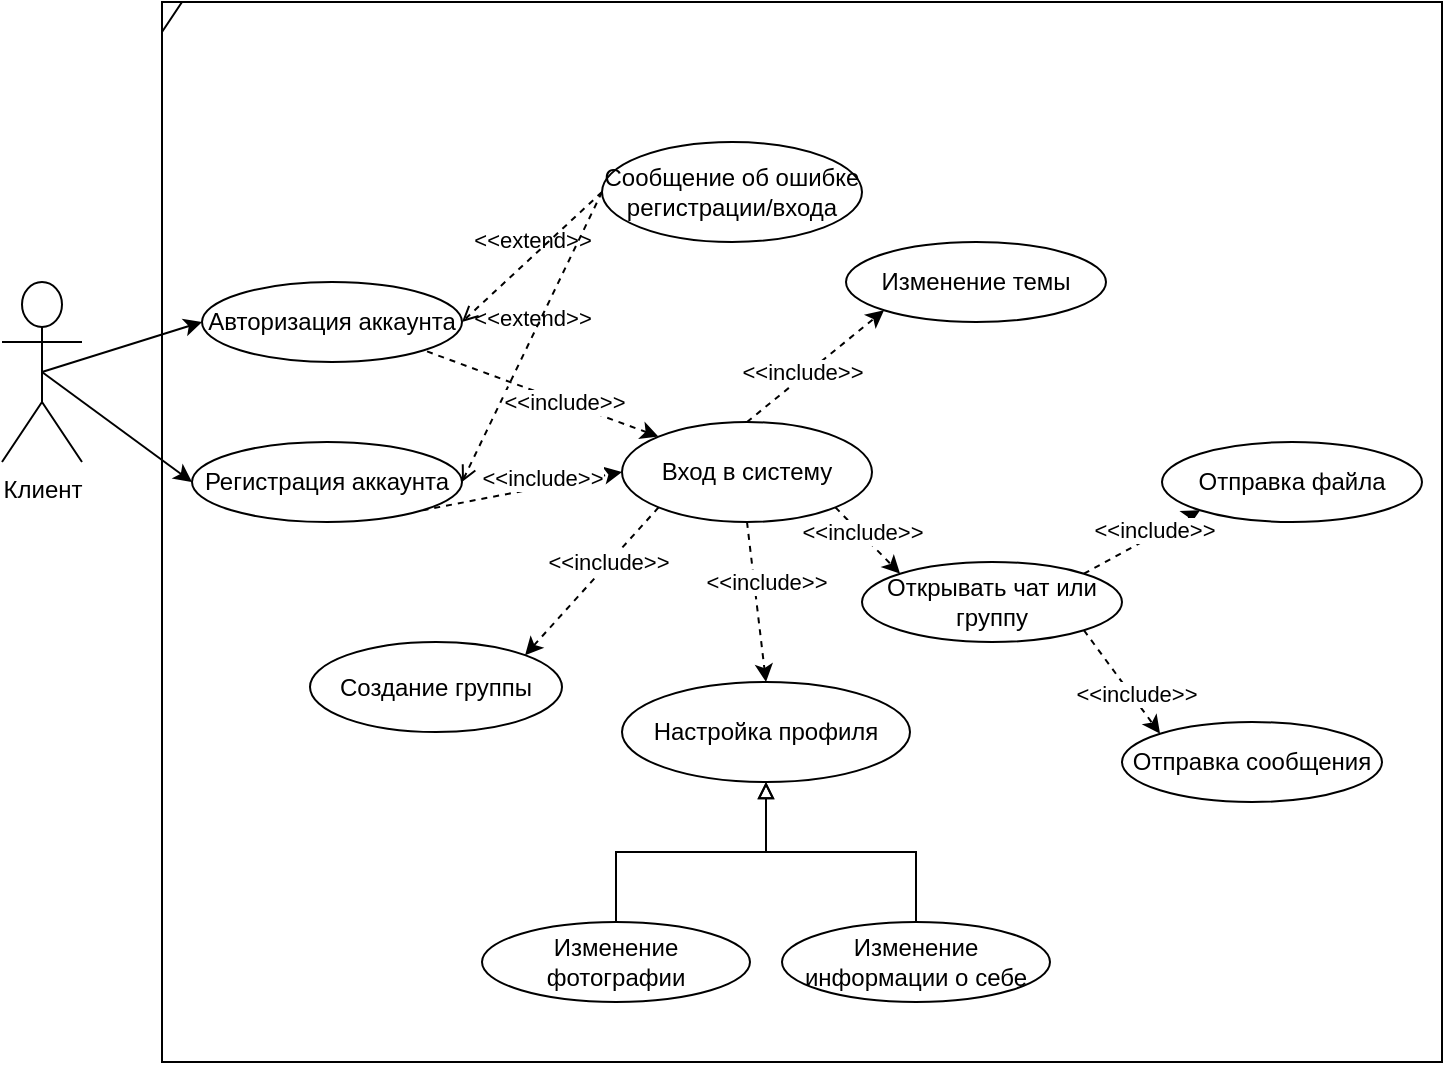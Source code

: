 <mxfile version="21.5.0" type="device" pages="5">
  <diagram name="Use case" id="YBa-Zm3biv38Imw0QxZi">
    <mxGraphModel dx="1036" dy="623" grid="1" gridSize="10" guides="1" tooltips="1" connect="1" arrows="1" fold="1" page="1" pageScale="1" pageWidth="827" pageHeight="1169" math="0" shadow="0">
      <root>
        <mxCell id="0" />
        <mxCell id="1" parent="0" />
        <mxCell id="oCGCH1pFndk-bAcOJEfq-13" style="edgeStyle=none;rounded=0;orthogonalLoop=1;jettySize=auto;html=1;exitX=0.5;exitY=0.5;exitDx=0;exitDy=0;exitPerimeter=0;entryX=0;entryY=0.5;entryDx=0;entryDy=0;" parent="1" source="oCGCH1pFndk-bAcOJEfq-5" target="oCGCH1pFndk-bAcOJEfq-11" edge="1">
          <mxGeometry relative="1" as="geometry" />
        </mxCell>
        <mxCell id="jdnKoS7oyDCCFswQ1oDn-6" style="edgeStyle=none;rounded=0;orthogonalLoop=1;jettySize=auto;html=1;exitX=0.5;exitY=0.5;exitDx=0;exitDy=0;exitPerimeter=0;entryX=0;entryY=0.5;entryDx=0;entryDy=0;" parent="1" source="oCGCH1pFndk-bAcOJEfq-5" target="jdnKoS7oyDCCFswQ1oDn-5" edge="1">
          <mxGeometry relative="1" as="geometry" />
        </mxCell>
        <mxCell id="oCGCH1pFndk-bAcOJEfq-5" value="Клиент" style="shape=umlActor;verticalLabelPosition=bottom;verticalAlign=top;html=1;" parent="1" vertex="1">
          <mxGeometry x="100" y="190" width="40" height="90" as="geometry" />
        </mxCell>
        <mxCell id="oCGCH1pFndk-bAcOJEfq-6" value="" style="shape=umlFrame;whiteSpace=wrap;html=1;pointerEvents=0;recursiveResize=0;container=1;collapsible=0;width=10;height=15;" parent="1" vertex="1">
          <mxGeometry x="180" y="50" width="640" height="530" as="geometry" />
        </mxCell>
        <mxCell id="oCGCH1pFndk-bAcOJEfq-7" value="Отправка сообщения" style="ellipse;whiteSpace=wrap;html=1;" parent="oCGCH1pFndk-bAcOJEfq-6" vertex="1">
          <mxGeometry x="480" y="360" width="130" height="40" as="geometry" />
        </mxCell>
        <mxCell id="oCGCH1pFndk-bAcOJEfq-8" value="Отправка файла" style="ellipse;whiteSpace=wrap;html=1;" parent="oCGCH1pFndk-bAcOJEfq-6" vertex="1">
          <mxGeometry x="500" y="220" width="130" height="40" as="geometry" />
        </mxCell>
        <mxCell id="oCGCH1pFndk-bAcOJEfq-11" value="Авторизация аккаунта" style="ellipse;whiteSpace=wrap;html=1;" parent="oCGCH1pFndk-bAcOJEfq-6" vertex="1">
          <mxGeometry x="20" y="140" width="130" height="40" as="geometry" />
        </mxCell>
        <mxCell id="oCGCH1pFndk-bAcOJEfq-23" value="Сообщение об ошибке регистрации/входа" style="ellipse;whiteSpace=wrap;html=1;" parent="oCGCH1pFndk-bAcOJEfq-6" vertex="1">
          <mxGeometry x="220" y="70" width="130" height="50" as="geometry" />
        </mxCell>
        <mxCell id="oCGCH1pFndk-bAcOJEfq-25" value="&amp;lt;&amp;lt;extend&amp;gt;&amp;gt;" style="html=1;verticalAlign=bottom;labelBackgroundColor=none;endArrow=open;endFill=0;dashed=1;rounded=0;exitX=0;exitY=0.5;exitDx=0;exitDy=0;entryX=1;entryY=0.5;entryDx=0;entryDy=0;" parent="oCGCH1pFndk-bAcOJEfq-6" source="oCGCH1pFndk-bAcOJEfq-23" target="oCGCH1pFndk-bAcOJEfq-11" edge="1">
          <mxGeometry width="160" relative="1" as="geometry">
            <mxPoint x="140" y="420" as="sourcePoint" />
            <mxPoint x="300" y="420" as="targetPoint" />
          </mxGeometry>
        </mxCell>
        <mxCell id="zinaqd0oJuWKKCc2tyYk-7" style="edgeStyle=none;rounded=0;orthogonalLoop=1;jettySize=auto;html=1;exitX=1;exitY=1;exitDx=0;exitDy=0;entryX=0;entryY=0.5;entryDx=0;entryDy=0;dashed=1;" parent="oCGCH1pFndk-bAcOJEfq-6" source="jdnKoS7oyDCCFswQ1oDn-5" target="zinaqd0oJuWKKCc2tyYk-5" edge="1">
          <mxGeometry relative="1" as="geometry" />
        </mxCell>
        <mxCell id="zinaqd0oJuWKKCc2tyYk-9" value="&amp;lt;&amp;lt;include&amp;gt;&amp;gt;" style="edgeLabel;html=1;align=center;verticalAlign=middle;resizable=0;points=[];" parent="zinaqd0oJuWKKCc2tyYk-7" vertex="1" connectable="0">
          <mxGeometry x="-0.155" y="-2" relative="1" as="geometry">
            <mxPoint x="17" y="-10" as="offset" />
          </mxGeometry>
        </mxCell>
        <mxCell id="jdnKoS7oyDCCFswQ1oDn-5" value="Регистрация аккаунта" style="ellipse;whiteSpace=wrap;html=1;" parent="oCGCH1pFndk-bAcOJEfq-6" vertex="1">
          <mxGeometry x="15" y="220" width="135" height="40" as="geometry" />
        </mxCell>
        <mxCell id="jdnKoS7oyDCCFswQ1oDn-8" value="&amp;lt;&amp;lt;extend&amp;gt;&amp;gt;" style="html=1;verticalAlign=bottom;labelBackgroundColor=none;endArrow=open;endFill=0;dashed=1;rounded=0;exitX=0;exitY=0.5;exitDx=0;exitDy=0;entryX=1;entryY=0.5;entryDx=0;entryDy=0;" parent="oCGCH1pFndk-bAcOJEfq-6" source="oCGCH1pFndk-bAcOJEfq-23" target="jdnKoS7oyDCCFswQ1oDn-5" edge="1">
          <mxGeometry width="160" relative="1" as="geometry">
            <mxPoint x="180" y="460" as="sourcePoint" />
            <mxPoint x="340" y="460" as="targetPoint" />
          </mxGeometry>
        </mxCell>
        <mxCell id="jdnKoS7oyDCCFswQ1oDn-11" value="Настройка профиля" style="ellipse;whiteSpace=wrap;html=1;" parent="oCGCH1pFndk-bAcOJEfq-6" vertex="1">
          <mxGeometry x="230" y="340" width="144" height="50" as="geometry" />
        </mxCell>
        <mxCell id="jdnKoS7oyDCCFswQ1oDn-33" style="edgeStyle=orthogonalEdgeStyle;rounded=0;orthogonalLoop=1;jettySize=auto;html=1;exitX=0.5;exitY=0;exitDx=0;exitDy=0;entryX=0.5;entryY=1;entryDx=0;entryDy=0;endArrow=block;endFill=0;" parent="oCGCH1pFndk-bAcOJEfq-6" source="jdnKoS7oyDCCFswQ1oDn-12" target="jdnKoS7oyDCCFswQ1oDn-11" edge="1">
          <mxGeometry relative="1" as="geometry" />
        </mxCell>
        <mxCell id="jdnKoS7oyDCCFswQ1oDn-12" value="Изменение фотографии" style="ellipse;whiteSpace=wrap;html=1;" parent="oCGCH1pFndk-bAcOJEfq-6" vertex="1">
          <mxGeometry x="160" y="460" width="134" height="40" as="geometry" />
        </mxCell>
        <mxCell id="jdnKoS7oyDCCFswQ1oDn-34" style="edgeStyle=orthogonalEdgeStyle;rounded=0;orthogonalLoop=1;jettySize=auto;html=1;exitX=0.5;exitY=0;exitDx=0;exitDy=0;entryX=0.5;entryY=1;entryDx=0;entryDy=0;endArrow=block;endFill=0;" parent="oCGCH1pFndk-bAcOJEfq-6" source="jdnKoS7oyDCCFswQ1oDn-31" target="jdnKoS7oyDCCFswQ1oDn-11" edge="1">
          <mxGeometry relative="1" as="geometry" />
        </mxCell>
        <mxCell id="jdnKoS7oyDCCFswQ1oDn-31" value="Изменение информации о себе" style="ellipse;whiteSpace=wrap;html=1;" parent="oCGCH1pFndk-bAcOJEfq-6" vertex="1">
          <mxGeometry x="310" y="460" width="134" height="40" as="geometry" />
        </mxCell>
        <mxCell id="m8OxtmqTg-RNRxO6_76o-1" value="Изменение темы" style="ellipse;whiteSpace=wrap;html=1;" parent="oCGCH1pFndk-bAcOJEfq-6" vertex="1">
          <mxGeometry x="342" y="120" width="130" height="40" as="geometry" />
        </mxCell>
        <mxCell id="zinaqd0oJuWKKCc2tyYk-6" style="edgeStyle=none;rounded=0;orthogonalLoop=1;jettySize=auto;html=1;exitX=0;exitY=0;exitDx=0;exitDy=0;entryX=1;entryY=1;entryDx=0;entryDy=0;endArrow=none;endFill=0;startArrow=classic;startFill=1;dashed=1;" parent="oCGCH1pFndk-bAcOJEfq-6" source="zinaqd0oJuWKKCc2tyYk-5" target="oCGCH1pFndk-bAcOJEfq-11" edge="1">
          <mxGeometry relative="1" as="geometry" />
        </mxCell>
        <mxCell id="zinaqd0oJuWKKCc2tyYk-8" value="&amp;lt;&amp;lt;include&amp;gt;&amp;gt;" style="edgeLabel;html=1;align=center;verticalAlign=middle;resizable=0;points=[];" parent="zinaqd0oJuWKKCc2tyYk-6" vertex="1" connectable="0">
          <mxGeometry x="-0.136" relative="1" as="geometry">
            <mxPoint x="3" y="1" as="offset" />
          </mxGeometry>
        </mxCell>
        <mxCell id="zinaqd0oJuWKKCc2tyYk-12" style="edgeStyle=none;rounded=0;orthogonalLoop=1;jettySize=auto;html=1;exitX=0.5;exitY=1;exitDx=0;exitDy=0;entryX=0.5;entryY=0;entryDx=0;entryDy=0;dashed=1;" parent="oCGCH1pFndk-bAcOJEfq-6" source="zinaqd0oJuWKKCc2tyYk-5" target="jdnKoS7oyDCCFswQ1oDn-11" edge="1">
          <mxGeometry relative="1" as="geometry" />
        </mxCell>
        <mxCell id="zinaqd0oJuWKKCc2tyYk-24" value="&amp;lt;&amp;lt;include&amp;gt;&amp;gt;" style="edgeLabel;html=1;align=center;verticalAlign=middle;resizable=0;points=[];" parent="zinaqd0oJuWKKCc2tyYk-12" vertex="1" connectable="0">
          <mxGeometry x="-0.613" y="3" relative="1" as="geometry">
            <mxPoint x="4" y="15" as="offset" />
          </mxGeometry>
        </mxCell>
        <mxCell id="zinaqd0oJuWKKCc2tyYk-14" style="edgeStyle=none;rounded=0;orthogonalLoop=1;jettySize=auto;html=1;exitX=0.5;exitY=0;exitDx=0;exitDy=0;entryX=0;entryY=1;entryDx=0;entryDy=0;dashed=1;" parent="oCGCH1pFndk-bAcOJEfq-6" source="zinaqd0oJuWKKCc2tyYk-5" target="m8OxtmqTg-RNRxO6_76o-1" edge="1">
          <mxGeometry relative="1" as="geometry" />
        </mxCell>
        <mxCell id="zinaqd0oJuWKKCc2tyYk-22" value="&amp;lt;&amp;lt;include&amp;gt;&amp;gt;" style="edgeLabel;html=1;align=center;verticalAlign=middle;resizable=0;points=[];" parent="zinaqd0oJuWKKCc2tyYk-14" vertex="1" connectable="0">
          <mxGeometry x="-0.443" y="1" relative="1" as="geometry">
            <mxPoint x="9" y="-9" as="offset" />
          </mxGeometry>
        </mxCell>
        <mxCell id="zinaqd0oJuWKKCc2tyYk-18" style="edgeStyle=none;rounded=0;orthogonalLoop=1;jettySize=auto;html=1;exitX=1;exitY=1;exitDx=0;exitDy=0;entryX=0;entryY=0;entryDx=0;entryDy=0;dashed=1;" parent="oCGCH1pFndk-bAcOJEfq-6" source="zinaqd0oJuWKKCc2tyYk-5" target="zinaqd0oJuWKKCc2tyYk-17" edge="1">
          <mxGeometry relative="1" as="geometry" />
        </mxCell>
        <mxCell id="zinaqd0oJuWKKCc2tyYk-28" value="&amp;lt;&amp;lt;include&amp;gt;&amp;gt;" style="edgeLabel;html=1;align=center;verticalAlign=middle;resizable=0;points=[];" parent="zinaqd0oJuWKKCc2tyYk-18" vertex="1" connectable="0">
          <mxGeometry x="0.394" relative="1" as="geometry">
            <mxPoint x="-10" y="-11" as="offset" />
          </mxGeometry>
        </mxCell>
        <mxCell id="zinaqd0oJuWKKCc2tyYk-21" style="edgeStyle=none;rounded=0;orthogonalLoop=1;jettySize=auto;html=1;exitX=0;exitY=1;exitDx=0;exitDy=0;entryX=1;entryY=0;entryDx=0;entryDy=0;dashed=1;" parent="oCGCH1pFndk-bAcOJEfq-6" source="zinaqd0oJuWKKCc2tyYk-5" target="zinaqd0oJuWKKCc2tyYk-15" edge="1">
          <mxGeometry relative="1" as="geometry" />
        </mxCell>
        <mxCell id="zinaqd0oJuWKKCc2tyYk-23" value="&amp;lt;&amp;lt;include&amp;gt;&amp;gt;" style="edgeLabel;html=1;align=center;verticalAlign=middle;resizable=0;points=[];" parent="zinaqd0oJuWKKCc2tyYk-21" vertex="1" connectable="0">
          <mxGeometry x="-0.261" y="-1" relative="1" as="geometry">
            <mxPoint as="offset" />
          </mxGeometry>
        </mxCell>
        <mxCell id="zinaqd0oJuWKKCc2tyYk-5" value="Вход в систему" style="ellipse;whiteSpace=wrap;html=1;" parent="oCGCH1pFndk-bAcOJEfq-6" vertex="1">
          <mxGeometry x="230" y="210" width="125" height="50" as="geometry" />
        </mxCell>
        <mxCell id="zinaqd0oJuWKKCc2tyYk-15" value="Создание группы" style="ellipse;whiteSpace=wrap;html=1;" parent="oCGCH1pFndk-bAcOJEfq-6" vertex="1">
          <mxGeometry x="74" y="320" width="126" height="45" as="geometry" />
        </mxCell>
        <mxCell id="zinaqd0oJuWKKCc2tyYk-19" style="edgeStyle=none;rounded=0;orthogonalLoop=1;jettySize=auto;html=1;exitX=1;exitY=0;exitDx=0;exitDy=0;entryX=0;entryY=1;entryDx=0;entryDy=0;dashed=1;" parent="oCGCH1pFndk-bAcOJEfq-6" source="zinaqd0oJuWKKCc2tyYk-17" target="oCGCH1pFndk-bAcOJEfq-8" edge="1">
          <mxGeometry relative="1" as="geometry" />
        </mxCell>
        <mxCell id="zinaqd0oJuWKKCc2tyYk-25" value="&amp;lt;&amp;lt;include&amp;gt;&amp;gt;" style="edgeLabel;html=1;align=center;verticalAlign=middle;resizable=0;points=[];" parent="zinaqd0oJuWKKCc2tyYk-19" vertex="1" connectable="0">
          <mxGeometry x="0.259" y="3" relative="1" as="geometry">
            <mxPoint as="offset" />
          </mxGeometry>
        </mxCell>
        <mxCell id="zinaqd0oJuWKKCc2tyYk-20" style="edgeStyle=none;rounded=0;orthogonalLoop=1;jettySize=auto;html=1;exitX=1;exitY=1;exitDx=0;exitDy=0;entryX=0;entryY=0;entryDx=0;entryDy=0;dashed=1;" parent="oCGCH1pFndk-bAcOJEfq-6" source="zinaqd0oJuWKKCc2tyYk-17" target="oCGCH1pFndk-bAcOJEfq-7" edge="1">
          <mxGeometry relative="1" as="geometry" />
        </mxCell>
        <mxCell id="zinaqd0oJuWKKCc2tyYk-27" value="&amp;lt;&amp;lt;include&amp;gt;&amp;gt;" style="edgeLabel;html=1;align=center;verticalAlign=middle;resizable=0;points=[];" parent="zinaqd0oJuWKKCc2tyYk-20" vertex="1" connectable="0">
          <mxGeometry x="0.275" y="2" relative="1" as="geometry">
            <mxPoint as="offset" />
          </mxGeometry>
        </mxCell>
        <mxCell id="zinaqd0oJuWKKCc2tyYk-17" value="Открывать чат или группу" style="ellipse;whiteSpace=wrap;html=1;" parent="oCGCH1pFndk-bAcOJEfq-6" vertex="1">
          <mxGeometry x="350" y="280" width="130" height="40" as="geometry" />
        </mxCell>
      </root>
    </mxGraphModel>
  </diagram>
  <diagram id="sOeGnbfk5D7fupdyh7mN" name="ERD">
    <mxGraphModel dx="1750" dy="1063" grid="1" gridSize="10" guides="1" tooltips="1" connect="1" arrows="1" fold="1" page="1" pageScale="1" pageWidth="850" pageHeight="1100" math="0" shadow="0">
      <root>
        <mxCell id="0" />
        <mxCell id="1" parent="0" />
        <mxCell id="ryXjM0DqX7F80LiNyA_4-12" style="edgeStyle=none;rounded=0;orthogonalLoop=1;jettySize=auto;html=1;exitX=0.5;exitY=0;exitDx=0;exitDy=0;entryX=0.5;entryY=1;entryDx=0;entryDy=0;endArrow=none;endFill=0;" edge="1" parent="1" source="ryXjM0DqX7F80LiNyA_4-1" target="ryXjM0DqX7F80LiNyA_4-8">
          <mxGeometry relative="1" as="geometry" />
        </mxCell>
        <mxCell id="ryXjM0DqX7F80LiNyA_4-13" style="edgeStyle=none;rounded=0;orthogonalLoop=1;jettySize=auto;html=1;exitX=0.5;exitY=0;exitDx=0;exitDy=0;entryX=0.5;entryY=1;entryDx=0;entryDy=0;endArrow=none;endFill=0;" edge="1" parent="1" source="ryXjM0DqX7F80LiNyA_4-1" target="ryXjM0DqX7F80LiNyA_4-7">
          <mxGeometry relative="1" as="geometry" />
        </mxCell>
        <mxCell id="ryXjM0DqX7F80LiNyA_4-33" style="edgeStyle=none;rounded=0;orthogonalLoop=1;jettySize=auto;html=1;exitX=1;exitY=0.5;exitDx=0;exitDy=0;entryX=0;entryY=0.5;entryDx=0;entryDy=0;endArrow=ERzeroToOne;endFill=0;startArrow=ERzeroToMany;startFill=0;" edge="1" parent="1" source="ryXjM0DqX7F80LiNyA_4-1" target="ryXjM0DqX7F80LiNyA_4-4">
          <mxGeometry relative="1" as="geometry" />
        </mxCell>
        <mxCell id="ryXjM0DqX7F80LiNyA_4-1" value="Пользователи" style="rounded=0;whiteSpace=wrap;html=1;" vertex="1" parent="1">
          <mxGeometry x="130" y="220" width="120" height="60" as="geometry" />
        </mxCell>
        <mxCell id="ryXjM0DqX7F80LiNyA_4-21" style="edgeStyle=none;rounded=0;orthogonalLoop=1;jettySize=auto;html=1;exitX=0.5;exitY=1;exitDx=0;exitDy=0;entryX=0.5;entryY=0;entryDx=0;entryDy=0;endArrow=none;endFill=0;" edge="1" parent="1" source="ryXjM0DqX7F80LiNyA_4-2" target="ryXjM0DqX7F80LiNyA_4-15">
          <mxGeometry relative="1" as="geometry" />
        </mxCell>
        <mxCell id="ryXjM0DqX7F80LiNyA_4-22" style="edgeStyle=none;rounded=0;orthogonalLoop=1;jettySize=auto;html=1;exitX=0.5;exitY=1;exitDx=0;exitDy=0;entryX=0.5;entryY=0;entryDx=0;entryDy=0;endArrow=none;endFill=0;" edge="1" parent="1" source="ryXjM0DqX7F80LiNyA_4-2" target="ryXjM0DqX7F80LiNyA_4-18">
          <mxGeometry relative="1" as="geometry" />
        </mxCell>
        <mxCell id="ryXjM0DqX7F80LiNyA_4-23" style="edgeStyle=none;rounded=0;orthogonalLoop=1;jettySize=auto;html=1;exitX=0.5;exitY=1;exitDx=0;exitDy=0;entryX=0.5;entryY=0;entryDx=0;entryDy=0;endArrow=none;endFill=0;" edge="1" parent="1" source="ryXjM0DqX7F80LiNyA_4-2" target="ryXjM0DqX7F80LiNyA_4-20">
          <mxGeometry relative="1" as="geometry" />
        </mxCell>
        <mxCell id="ryXjM0DqX7F80LiNyA_4-24" style="edgeStyle=none;rounded=0;orthogonalLoop=1;jettySize=auto;html=1;exitX=0.5;exitY=1;exitDx=0;exitDy=0;entryX=0.5;entryY=0;entryDx=0;entryDy=0;endArrow=none;endFill=0;" edge="1" parent="1" source="ryXjM0DqX7F80LiNyA_4-2" target="ryXjM0DqX7F80LiNyA_4-19">
          <mxGeometry relative="1" as="geometry" />
        </mxCell>
        <mxCell id="ryXjM0DqX7F80LiNyA_4-2" value="Чаты" style="rounded=0;whiteSpace=wrap;html=1;" vertex="1" parent="1">
          <mxGeometry x="130" y="390" width="120" height="60" as="geometry" />
        </mxCell>
        <mxCell id="ryXjM0DqX7F80LiNyA_4-29" style="edgeStyle=none;rounded=0;orthogonalLoop=1;jettySize=auto;html=1;exitX=0.5;exitY=1;exitDx=0;exitDy=0;entryX=0.5;entryY=0;entryDx=0;entryDy=0;endArrow=none;endFill=0;" edge="1" parent="1" source="ryXjM0DqX7F80LiNyA_4-3" target="ryXjM0DqX7F80LiNyA_4-17">
          <mxGeometry relative="1" as="geometry" />
        </mxCell>
        <mxCell id="ryXjM0DqX7F80LiNyA_4-30" style="edgeStyle=none;rounded=0;orthogonalLoop=1;jettySize=auto;html=1;exitX=0.5;exitY=1;exitDx=0;exitDy=0;entryX=0.5;entryY=0;entryDx=0;entryDy=0;endArrow=none;endFill=0;" edge="1" parent="1" source="ryXjM0DqX7F80LiNyA_4-3" target="ryXjM0DqX7F80LiNyA_4-26">
          <mxGeometry relative="1" as="geometry" />
        </mxCell>
        <mxCell id="ryXjM0DqX7F80LiNyA_4-31" style="edgeStyle=none;rounded=0;orthogonalLoop=1;jettySize=auto;html=1;exitX=0.5;exitY=1;exitDx=0;exitDy=0;entryX=0.5;entryY=0;entryDx=0;entryDy=0;endArrow=none;endFill=0;" edge="1" parent="1" source="ryXjM0DqX7F80LiNyA_4-3" target="ryXjM0DqX7F80LiNyA_4-27">
          <mxGeometry relative="1" as="geometry" />
        </mxCell>
        <mxCell id="ryXjM0DqX7F80LiNyA_4-3" value="Группы" style="rounded=0;whiteSpace=wrap;html=1;" vertex="1" parent="1">
          <mxGeometry x="530" y="390" width="120" height="60" as="geometry" />
        </mxCell>
        <mxCell id="ryXjM0DqX7F80LiNyA_4-32" style="edgeStyle=none;rounded=0;orthogonalLoop=1;jettySize=auto;html=1;exitX=0.5;exitY=1;exitDx=0;exitDy=0;entryX=0.5;entryY=0;entryDx=0;entryDy=0;endArrow=ERzeroToMany;endFill=0;startArrow=ERzeroToOne;startFill=0;" edge="1" parent="1" source="ryXjM0DqX7F80LiNyA_4-4" target="ryXjM0DqX7F80LiNyA_4-3">
          <mxGeometry relative="1" as="geometry" />
        </mxCell>
        <mxCell id="ryXjM0DqX7F80LiNyA_4-35" style="edgeStyle=none;rounded=0;orthogonalLoop=1;jettySize=auto;html=1;exitX=0.5;exitY=0;exitDx=0;exitDy=0;entryX=0.5;entryY=1;entryDx=0;entryDy=0;endArrow=none;endFill=0;" edge="1" parent="1" source="ryXjM0DqX7F80LiNyA_4-4" target="ryXjM0DqX7F80LiNyA_4-16">
          <mxGeometry relative="1" as="geometry" />
        </mxCell>
        <mxCell id="ryXjM0DqX7F80LiNyA_4-36" style="edgeStyle=none;rounded=0;orthogonalLoop=1;jettySize=auto;html=1;exitX=0.5;exitY=0;exitDx=0;exitDy=0;entryX=0.5;entryY=1;entryDx=0;entryDy=0;endArrow=none;endFill=0;" edge="1" parent="1" source="ryXjM0DqX7F80LiNyA_4-4" target="ryXjM0DqX7F80LiNyA_4-34">
          <mxGeometry relative="1" as="geometry" />
        </mxCell>
        <mxCell id="ryXjM0DqX7F80LiNyA_4-4" value="Пользователи в группе" style="rounded=0;whiteSpace=wrap;html=1;" vertex="1" parent="1">
          <mxGeometry x="530" y="220" width="120" height="60" as="geometry" />
        </mxCell>
        <mxCell id="ryXjM0DqX7F80LiNyA_4-5" value="" style="endArrow=none;html=1;rounded=0;entryX=0.5;entryY=1;entryDx=0;entryDy=0;exitX=0.5;exitY=0;exitDx=0;exitDy=0;" edge="1" parent="1" source="ryXjM0DqX7F80LiNyA_4-1" target="ryXjM0DqX7F80LiNyA_4-6">
          <mxGeometry width="50" height="50" relative="1" as="geometry">
            <mxPoint x="220" y="180" as="sourcePoint" />
            <mxPoint x="270" y="130" as="targetPoint" />
          </mxGeometry>
        </mxCell>
        <mxCell id="ryXjM0DqX7F80LiNyA_4-6" value="Id" style="ellipse;whiteSpace=wrap;html=1;" vertex="1" parent="1">
          <mxGeometry x="220" y="120" width="100" height="60" as="geometry" />
        </mxCell>
        <mxCell id="ryXjM0DqX7F80LiNyA_4-7" value="Имя пользователя" style="ellipse;whiteSpace=wrap;html=1;" vertex="1" parent="1">
          <mxGeometry x="110" y="70" width="100" height="60" as="geometry" />
        </mxCell>
        <mxCell id="ryXjM0DqX7F80LiNyA_4-8" value="Пароль" style="ellipse;whiteSpace=wrap;html=1;" vertex="1" parent="1">
          <mxGeometry x="220" y="50" width="100" height="60" as="geometry" />
        </mxCell>
        <mxCell id="ryXjM0DqX7F80LiNyA_4-11" style="edgeStyle=none;rounded=0;orthogonalLoop=1;jettySize=auto;html=1;exitX=0.5;exitY=1;exitDx=0;exitDy=0;entryX=0.5;entryY=0;entryDx=0;entryDy=0;endArrow=none;endFill=0;" edge="1" parent="1" source="ryXjM0DqX7F80LiNyA_4-9" target="ryXjM0DqX7F80LiNyA_4-1">
          <mxGeometry relative="1" as="geometry" />
        </mxCell>
        <mxCell id="ryXjM0DqX7F80LiNyA_4-9" value="Дата регистрации" style="ellipse;whiteSpace=wrap;html=1;" vertex="1" parent="1">
          <mxGeometry x="50" y="140" width="100" height="60" as="geometry" />
        </mxCell>
        <mxCell id="ryXjM0DqX7F80LiNyA_4-15" value="Id" style="ellipse;whiteSpace=wrap;html=1;" vertex="1" parent="1">
          <mxGeometry x="30" y="510" width="100" height="60" as="geometry" />
        </mxCell>
        <mxCell id="ryXjM0DqX7F80LiNyA_4-16" value="Id пользователя" style="ellipse;whiteSpace=wrap;html=1;" vertex="1" parent="1">
          <mxGeometry x="500" y="100" width="100" height="60" as="geometry" />
        </mxCell>
        <mxCell id="ryXjM0DqX7F80LiNyA_4-17" value="Id" style="ellipse;whiteSpace=wrap;html=1;" vertex="1" parent="1">
          <mxGeometry x="510" y="490" width="100" height="60" as="geometry" />
        </mxCell>
        <mxCell id="ryXjM0DqX7F80LiNyA_4-18" value="Id чата" style="ellipse;whiteSpace=wrap;html=1;" vertex="1" parent="1">
          <mxGeometry x="130" y="520" width="100" height="60" as="geometry" />
        </mxCell>
        <mxCell id="ryXjM0DqX7F80LiNyA_4-19" value="Id отправителя" style="ellipse;whiteSpace=wrap;html=1;" vertex="1" parent="1">
          <mxGeometry x="230" y="480" width="110" height="60" as="geometry" />
        </mxCell>
        <mxCell id="ryXjM0DqX7F80LiNyA_4-20" value="Id получателя" style="ellipse;whiteSpace=wrap;html=1;" vertex="1" parent="1">
          <mxGeometry x="170" y="580" width="110" height="60" as="geometry" />
        </mxCell>
        <mxCell id="ryXjM0DqX7F80LiNyA_4-25" value="" style="endArrow=ERzeroToOne;html=1;rounded=0;exitX=0.5;exitY=0;exitDx=0;exitDy=0;entryX=0.5;entryY=1;entryDx=0;entryDy=0;endFill=0;startArrow=ERzeroToOne;startFill=0;" edge="1" parent="1" source="ryXjM0DqX7F80LiNyA_4-2" target="ryXjM0DqX7F80LiNyA_4-1">
          <mxGeometry width="50" height="50" relative="1" as="geometry">
            <mxPoint x="360" y="350" as="sourcePoint" />
            <mxPoint x="410" y="300" as="targetPoint" />
          </mxGeometry>
        </mxCell>
        <mxCell id="ryXjM0DqX7F80LiNyA_4-26" value="Название" style="ellipse;whiteSpace=wrap;html=1;" vertex="1" parent="1">
          <mxGeometry x="520" y="560" width="100" height="70" as="geometry" />
        </mxCell>
        <mxCell id="ryXjM0DqX7F80LiNyA_4-27" value="Дата создания" style="ellipse;whiteSpace=wrap;html=1;" vertex="1" parent="1">
          <mxGeometry x="630" y="530" width="110" height="70" as="geometry" />
        </mxCell>
        <mxCell id="ryXjM0DqX7F80LiNyA_4-28" style="edgeStyle=none;rounded=0;orthogonalLoop=1;jettySize=auto;html=1;exitX=0;exitY=0;exitDx=0;exitDy=0;" edge="1" parent="1" source="ryXjM0DqX7F80LiNyA_4-27" target="ryXjM0DqX7F80LiNyA_4-27">
          <mxGeometry relative="1" as="geometry" />
        </mxCell>
        <mxCell id="ryXjM0DqX7F80LiNyA_4-34" value="Id группы" style="ellipse;whiteSpace=wrap;html=1;" vertex="1" parent="1">
          <mxGeometry x="620" y="90" width="100" height="60" as="geometry" />
        </mxCell>
      </root>
    </mxGraphModel>
  </diagram>
  <diagram id="66TJyPhRAQeGmk8qmAZY" name="activity">
    <mxGraphModel dx="1750" dy="1063" grid="1" gridSize="10" guides="1" tooltips="1" connect="1" arrows="1" fold="1" page="1" pageScale="1" pageWidth="850" pageHeight="1100" math="0" shadow="0">
      <root>
        <mxCell id="0" />
        <mxCell id="1" parent="0" />
        <mxCell id="YJ7X-Oso29GUWZqNR3FG-4" style="edgeStyle=none;rounded=0;orthogonalLoop=1;jettySize=auto;html=1;exitX=0.5;exitY=1;exitDx=0;exitDy=0;entryX=0.5;entryY=0;entryDx=0;entryDy=0;" edge="1" parent="1" source="YJ7X-Oso29GUWZqNR3FG-34" target="WzN776XVRBJDzxLAdirL-2">
          <mxGeometry relative="1" as="geometry">
            <mxPoint x="232.5" y="150" as="sourcePoint" />
          </mxGeometry>
        </mxCell>
        <mxCell id="YJ7X-Oso29GUWZqNR3FG-3" value="" style="edgeStyle=none;rounded=0;orthogonalLoop=1;jettySize=auto;html=1;" edge="1" parent="1" source="WzN776XVRBJDzxLAdirL-2" target="YJ7X-Oso29GUWZqNR3FG-2">
          <mxGeometry relative="1" as="geometry" />
        </mxCell>
        <mxCell id="WzN776XVRBJDzxLAdirL-2" value="Написать сообщение" style="rounded=1;whiteSpace=wrap;html=1;" vertex="1" parent="1">
          <mxGeometry x="177.87" y="160" width="115" height="40" as="geometry" />
        </mxCell>
        <mxCell id="YJ7X-Oso29GUWZqNR3FG-7" value="" style="edgeStyle=none;rounded=0;orthogonalLoop=1;jettySize=auto;html=1;entryX=0.5;entryY=0;entryDx=0;entryDy=0;" edge="1" parent="1" source="YJ7X-Oso29GUWZqNR3FG-2">
          <mxGeometry relative="1" as="geometry">
            <mxPoint x="235.375" y="340.0" as="targetPoint" />
          </mxGeometry>
        </mxCell>
        <mxCell id="YJ7X-Oso29GUWZqNR3FG-2" value="Сериализация сообщения в JSON" style="rounded=1;whiteSpace=wrap;html=1;" vertex="1" parent="1">
          <mxGeometry x="177.87" y="240" width="115" height="40" as="geometry" />
        </mxCell>
        <mxCell id="YJ7X-Oso29GUWZqNR3FG-5" style="edgeStyle=none;rounded=0;orthogonalLoop=1;jettySize=auto;html=1;exitX=0.5;exitY=1;exitDx=0;exitDy=0;" edge="1" parent="1" source="WzN776XVRBJDzxLAdirL-2" target="WzN776XVRBJDzxLAdirL-2">
          <mxGeometry relative="1" as="geometry" />
        </mxCell>
        <mxCell id="YJ7X-Oso29GUWZqNR3FG-30" value="Клиент" style="swimlane;whiteSpace=wrap;html=1;" vertex="1" parent="1">
          <mxGeometry x="140" y="35" width="280" height="685" as="geometry" />
        </mxCell>
        <mxCell id="YJ7X-Oso29GUWZqNR3FG-34" value="" style="ellipse;fillColor=strokeColor;html=1;" vertex="1" parent="YJ7X-Oso29GUWZqNR3FG-30">
          <mxGeometry x="80.37" y="55" width="30" height="30" as="geometry" />
        </mxCell>
        <mxCell id="YJ7X-Oso29GUWZqNR3FG-88" style="edgeStyle=none;rounded=0;orthogonalLoop=1;jettySize=auto;html=1;exitX=0.5;exitY=0.959;exitDx=0;exitDy=0;exitPerimeter=0;entryX=0.5;entryY=0;entryDx=0;entryDy=0;" edge="1" parent="YJ7X-Oso29GUWZqNR3FG-30" source="YJ7X-Oso29GUWZqNR3FG-37" target="YJ7X-Oso29GUWZqNR3FG-87">
          <mxGeometry relative="1" as="geometry" />
        </mxCell>
        <mxCell id="YJ7X-Oso29GUWZqNR3FG-37" value="Отправка HTTP запроса" style="html=1;shape=mxgraph.infographic.ribbonSimple;notch1=0;notch2=20;align=center;verticalAlign=middle;fontSize=14;fontStyle=0;fillColor=#FFFFFF;whiteSpace=wrap;" vertex="1" parent="YJ7X-Oso29GUWZqNR3FG-30">
          <mxGeometry x="15.37" y="305" width="160" height="40" as="geometry" />
        </mxCell>
        <mxCell id="YJ7X-Oso29GUWZqNR3FG-90" style="edgeStyle=none;rounded=0;orthogonalLoop=1;jettySize=auto;html=1;exitX=0.5;exitY=1;exitDx=0;exitDy=0;" edge="1" parent="YJ7X-Oso29GUWZqNR3FG-30" source="YJ7X-Oso29GUWZqNR3FG-87">
          <mxGeometry relative="1" as="geometry">
            <mxPoint x="95.588" y="515" as="targetPoint" />
          </mxGeometry>
        </mxCell>
        <mxCell id="YJ7X-Oso29GUWZqNR3FG-91" value="Нет" style="edgeLabel;html=1;align=center;verticalAlign=middle;resizable=0;points=[];" vertex="1" connectable="0" parent="YJ7X-Oso29GUWZqNR3FG-90">
          <mxGeometry x="-0.503" y="1" relative="1" as="geometry">
            <mxPoint as="offset" />
          </mxGeometry>
        </mxCell>
        <mxCell id="YJ7X-Oso29GUWZqNR3FG-93" style="edgeStyle=none;rounded=0;orthogonalLoop=1;jettySize=auto;html=1;exitX=1;exitY=0.5;exitDx=0;exitDy=0;" edge="1" parent="YJ7X-Oso29GUWZqNR3FG-30" source="YJ7X-Oso29GUWZqNR3FG-87">
          <mxGeometry relative="1" as="geometry">
            <mxPoint x="95" y="605" as="targetPoint" />
            <Array as="points">
              <mxPoint x="220" y="418" />
              <mxPoint x="220" y="605" />
            </Array>
          </mxGeometry>
        </mxCell>
        <mxCell id="YJ7X-Oso29GUWZqNR3FG-94" value="Да" style="edgeLabel;html=1;align=center;verticalAlign=middle;resizable=0;points=[];" vertex="1" connectable="0" parent="YJ7X-Oso29GUWZqNR3FG-93">
          <mxGeometry x="-0.287" y="1" relative="1" as="geometry">
            <mxPoint as="offset" />
          </mxGeometry>
        </mxCell>
        <mxCell id="YJ7X-Oso29GUWZqNR3FG-87" value="Запрос выполнен успешно" style="rhombus;whiteSpace=wrap;html=1;" vertex="1" parent="YJ7X-Oso29GUWZqNR3FG-30">
          <mxGeometry x="45.49" y="375" width="99.75" height="85" as="geometry" />
        </mxCell>
        <mxCell id="YJ7X-Oso29GUWZqNR3FG-96" style="edgeStyle=none;rounded=0;orthogonalLoop=1;jettySize=auto;html=1;exitX=0.5;exitY=1;exitDx=0;exitDy=0;entryX=0.5;entryY=0;entryDx=0;entryDy=0;" edge="1" parent="YJ7X-Oso29GUWZqNR3FG-30" source="YJ7X-Oso29GUWZqNR3FG-92" target="YJ7X-Oso29GUWZqNR3FG-95">
          <mxGeometry relative="1" as="geometry" />
        </mxCell>
        <mxCell id="YJ7X-Oso29GUWZqNR3FG-92" value="Сообщени об ошибке" style="rounded=1;whiteSpace=wrap;html=1;" vertex="1" parent="YJ7X-Oso29GUWZqNR3FG-30">
          <mxGeometry x="35" y="515" width="120" height="60" as="geometry" />
        </mxCell>
        <mxCell id="YJ7X-Oso29GUWZqNR3FG-95" value="" style="ellipse;html=1;shape=endState;fillColor=strokeColor;" vertex="1" parent="YJ7X-Oso29GUWZqNR3FG-30">
          <mxGeometry x="80" y="635" width="30" height="30" as="geometry" />
        </mxCell>
        <mxCell id="YJ7X-Oso29GUWZqNR3FG-31" value="Сервер" style="swimlane;whiteSpace=wrap;html=1;" vertex="1" parent="1">
          <mxGeometry x="490" y="40" width="490" height="725" as="geometry" />
        </mxCell>
        <mxCell id="YJ7X-Oso29GUWZqNR3FG-47" style="edgeStyle=none;rounded=0;orthogonalLoop=1;jettySize=auto;html=1;exitX=0.5;exitY=1;exitDx=0;exitDy=0;entryX=0.5;entryY=0;entryDx=0;entryDy=0;" edge="1" parent="YJ7X-Oso29GUWZqNR3FG-31" source="YJ7X-Oso29GUWZqNR3FG-41" target="YJ7X-Oso29GUWZqNR3FG-46">
          <mxGeometry relative="1" as="geometry" />
        </mxCell>
        <mxCell id="YJ7X-Oso29GUWZqNR3FG-41" value="Десереалищация сообщения из JSON" style="rounded=1;whiteSpace=wrap;html=1;" vertex="1" parent="YJ7X-Oso29GUWZqNR3FG-31">
          <mxGeometry x="243.51" y="295" width="131" height="55" as="geometry" />
        </mxCell>
        <mxCell id="YJ7X-Oso29GUWZqNR3FG-53" style="edgeStyle=none;rounded=0;orthogonalLoop=1;jettySize=auto;html=1;exitX=0.5;exitY=1;exitDx=0;exitDy=0;entryX=0;entryY=0;entryDx=70.495;entryDy=0;entryPerimeter=0;" edge="1" parent="YJ7X-Oso29GUWZqNR3FG-31" source="YJ7X-Oso29GUWZqNR3FG-46" target="YJ7X-Oso29GUWZqNR3FG-51">
          <mxGeometry relative="1" as="geometry" />
        </mxCell>
        <mxCell id="YJ7X-Oso29GUWZqNR3FG-46" value="Сохранение сообщение в папку чата" style="rounded=1;whiteSpace=wrap;html=1;" vertex="1" parent="YJ7X-Oso29GUWZqNR3FG-31">
          <mxGeometry x="249" y="405" width="120" height="60" as="geometry" />
        </mxCell>
        <mxCell id="YJ7X-Oso29GUWZqNR3FG-54" style="edgeStyle=none;rounded=0;orthogonalLoop=1;jettySize=auto;html=1;exitX=0;exitY=0;exitDx=0;exitDy=17.5;exitPerimeter=0;entryX=1;entryY=0.5;entryDx=0;entryDy=0;entryPerimeter=0;" edge="1" parent="YJ7X-Oso29GUWZqNR3FG-31" source="YJ7X-Oso29GUWZqNR3FG-51" target="YJ7X-Oso29GUWZqNR3FG-57">
          <mxGeometry relative="1" as="geometry">
            <mxPoint x="109" y="125" as="targetPoint" />
            <Array as="points">
              <mxPoint x="40" y="533" />
              <mxPoint x="40" y="125" />
            </Array>
          </mxGeometry>
        </mxCell>
        <mxCell id="YJ7X-Oso29GUWZqNR3FG-51" value="Отправка результат" style="html=1;shape=mxgraph.infographic.ribbonSimple;notch1=0;notch2=20;align=center;verticalAlign=middle;fontSize=14;fontStyle=0;fillColor=#FFFFFF;whiteSpace=wrap;" vertex="1" parent="YJ7X-Oso29GUWZqNR3FG-31">
          <mxGeometry x="239" y="515" width="150" height="35" as="geometry" />
        </mxCell>
        <mxCell id="YJ7X-Oso29GUWZqNR3FG-69" style="edgeStyle=none;rounded=0;orthogonalLoop=1;jettySize=auto;html=1;" edge="1" parent="YJ7X-Oso29GUWZqNR3FG-31" source="YJ7X-Oso29GUWZqNR3FG-13">
          <mxGeometry relative="1" as="geometry">
            <mxPoint x="310" y="480" as="targetPoint" />
            <Array as="points">
              <mxPoint x="150" y="480" />
              <mxPoint x="310" y="480" />
            </Array>
          </mxGeometry>
        </mxCell>
        <mxCell id="YJ7X-Oso29GUWZqNR3FG-13" value="Сообщение об необходимости авторизоватся" style="rounded=1;whiteSpace=wrap;html=1;" vertex="1" parent="YJ7X-Oso29GUWZqNR3FG-31">
          <mxGeometry x="90" y="280" width="120" height="60" as="geometry" />
        </mxCell>
        <mxCell id="YJ7X-Oso29GUWZqNR3FG-65" style="edgeStyle=none;rounded=0;orthogonalLoop=1;jettySize=auto;html=1;exitX=0;exitY=0;exitDx=80;exitDy=40;exitPerimeter=0;entryX=0.5;entryY=0;entryDx=0;entryDy=0;" edge="1" parent="YJ7X-Oso29GUWZqNR3FG-31" source="YJ7X-Oso29GUWZqNR3FG-57" target="YJ7X-Oso29GUWZqNR3FG-59">
          <mxGeometry relative="1" as="geometry" />
        </mxCell>
        <mxCell id="YJ7X-Oso29GUWZqNR3FG-57" value="Получение запроса" style="html=1;shape=mxgraph.infographic.ribbonSimple;notch1=20;notch2=0;align=center;verticalAlign=middle;fontSize=14;fontStyle=0;flipH=1;fillColor=#FFFFFF;whiteSpace=wrap;" vertex="1" parent="YJ7X-Oso29GUWZqNR3FG-31">
          <mxGeometry x="229" y="105" width="160" height="40" as="geometry" />
        </mxCell>
        <mxCell id="YJ7X-Oso29GUWZqNR3FG-66" style="edgeStyle=none;rounded=0;orthogonalLoop=1;jettySize=auto;html=1;exitX=0.5;exitY=1;exitDx=0;exitDy=0;entryX=0;entryY=0;entryDx=80;entryDy=0;entryPerimeter=0;" edge="1" parent="YJ7X-Oso29GUWZqNR3FG-31" source="YJ7X-Oso29GUWZqNR3FG-58" target="YJ7X-Oso29GUWZqNR3FG-57">
          <mxGeometry relative="1" as="geometry" />
        </mxCell>
        <mxCell id="YJ7X-Oso29GUWZqNR3FG-58" value="" style="ellipse;fillColor=strokeColor;html=1;" vertex="1" parent="YJ7X-Oso29GUWZqNR3FG-31">
          <mxGeometry x="294" y="35" width="30" height="30" as="geometry" />
        </mxCell>
        <mxCell id="YJ7X-Oso29GUWZqNR3FG-64" style="edgeStyle=none;rounded=0;orthogonalLoop=1;jettySize=auto;html=1;exitX=0.5;exitY=1;exitDx=0;exitDy=0;" edge="1" parent="YJ7X-Oso29GUWZqNR3FG-31" source="YJ7X-Oso29GUWZqNR3FG-59" target="YJ7X-Oso29GUWZqNR3FG-41">
          <mxGeometry relative="1" as="geometry" />
        </mxCell>
        <mxCell id="YJ7X-Oso29GUWZqNR3FG-67" value="Да" style="edgeLabel;html=1;align=center;verticalAlign=middle;resizable=0;points=[];" vertex="1" connectable="0" parent="YJ7X-Oso29GUWZqNR3FG-64">
          <mxGeometry x="0.406" y="-2" relative="1" as="geometry">
            <mxPoint x="2" y="-7" as="offset" />
          </mxGeometry>
        </mxCell>
        <mxCell id="YJ7X-Oso29GUWZqNR3FG-68" style="edgeStyle=none;rounded=0;orthogonalLoop=1;jettySize=auto;html=1;exitX=0;exitY=0.5;exitDx=0;exitDy=0;entryX=0.5;entryY=0;entryDx=0;entryDy=0;" edge="1" parent="YJ7X-Oso29GUWZqNR3FG-31" source="YJ7X-Oso29GUWZqNR3FG-59" target="YJ7X-Oso29GUWZqNR3FG-13">
          <mxGeometry relative="1" as="geometry">
            <Array as="points">
              <mxPoint x="150" y="218" />
            </Array>
          </mxGeometry>
        </mxCell>
        <mxCell id="YJ7X-Oso29GUWZqNR3FG-89" value="Нет" style="edgeLabel;html=1;align=center;verticalAlign=middle;resizable=0;points=[];" vertex="1" connectable="0" parent="YJ7X-Oso29GUWZqNR3FG-68">
          <mxGeometry x="-0.575" y="-1" relative="1" as="geometry">
            <mxPoint as="offset" />
          </mxGeometry>
        </mxCell>
        <mxCell id="YJ7X-Oso29GUWZqNR3FG-59" value="Пользователь авторизован" style="rhombus;whiteSpace=wrap;html=1;" vertex="1" parent="YJ7X-Oso29GUWZqNR3FG-31">
          <mxGeometry x="259.13" y="175" width="99.75" height="85" as="geometry" />
        </mxCell>
      </root>
    </mxGraphModel>
  </diagram>
  <diagram id="FThKeXo3m9ke6AMHQ8hl" name="Page-4">
    <mxGraphModel dx="1036" dy="623" grid="1" gridSize="10" guides="1" tooltips="1" connect="1" arrows="1" fold="1" page="1" pageScale="1" pageWidth="850" pageHeight="1100" math="0" shadow="0">
      <root>
        <mxCell id="0" />
        <mxCell id="1" parent="0" />
        <mxCell id="7xC86sEoeC4ZUkH404Bp-2" value="Пользователи" style="shape=table;startSize=30;container=1;collapsible=0;childLayout=tableLayout;fixedRows=1;rowLines=0;fontStyle=0;strokeColor=default;fontSize=16;" parent="1" vertex="1">
          <mxGeometry x="110" y="160" width="220" height="150" as="geometry" />
        </mxCell>
        <mxCell id="7xC86sEoeC4ZUkH404Bp-3" value="" style="shape=tableRow;horizontal=0;startSize=0;swimlaneHead=0;swimlaneBody=0;top=0;left=0;bottom=0;right=0;collapsible=0;dropTarget=0;fillColor=none;points=[[0,0.5],[1,0.5]];portConstraint=eastwest;strokeColor=inherit;fontSize=16;" parent="7xC86sEoeC4ZUkH404Bp-2" vertex="1">
          <mxGeometry y="30" width="220" height="30" as="geometry" />
        </mxCell>
        <mxCell id="7xC86sEoeC4ZUkH404Bp-4" value="1" style="shape=partialRectangle;html=1;whiteSpace=wrap;connectable=0;fillColor=none;top=0;left=0;bottom=0;right=0;overflow=hidden;pointerEvents=1;strokeColor=inherit;fontSize=16;" parent="7xC86sEoeC4ZUkH404Bp-3" vertex="1">
          <mxGeometry width="50" height="30" as="geometry">
            <mxRectangle width="50" height="30" as="alternateBounds" />
          </mxGeometry>
        </mxCell>
        <mxCell id="7xC86sEoeC4ZUkH404Bp-5" value="Id" style="shape=partialRectangle;html=1;whiteSpace=wrap;connectable=0;fillColor=none;top=0;left=0;bottom=0;right=0;align=left;spacingLeft=6;overflow=hidden;strokeColor=inherit;fontSize=16;" parent="7xC86sEoeC4ZUkH404Bp-3" vertex="1">
          <mxGeometry x="50" width="170" height="30" as="geometry">
            <mxRectangle width="170" height="30" as="alternateBounds" />
          </mxGeometry>
        </mxCell>
        <mxCell id="7xC86sEoeC4ZUkH404Bp-6" value="" style="shape=tableRow;horizontal=0;startSize=0;swimlaneHead=0;swimlaneBody=0;top=0;left=0;bottom=0;right=0;collapsible=0;dropTarget=0;fillColor=none;points=[[0,0.5],[1,0.5]];portConstraint=eastwest;strokeColor=inherit;fontSize=16;" parent="7xC86sEoeC4ZUkH404Bp-2" vertex="1">
          <mxGeometry y="60" width="220" height="30" as="geometry" />
        </mxCell>
        <mxCell id="7xC86sEoeC4ZUkH404Bp-7" value="2" style="shape=partialRectangle;html=1;whiteSpace=wrap;connectable=0;fillColor=none;top=0;left=0;bottom=0;right=0;overflow=hidden;strokeColor=inherit;fontSize=16;" parent="7xC86sEoeC4ZUkH404Bp-6" vertex="1">
          <mxGeometry width="50" height="30" as="geometry">
            <mxRectangle width="50" height="30" as="alternateBounds" />
          </mxGeometry>
        </mxCell>
        <mxCell id="7xC86sEoeC4ZUkH404Bp-8" value="Имя" style="shape=partialRectangle;html=1;whiteSpace=wrap;connectable=0;fillColor=none;top=0;left=0;bottom=0;right=0;align=left;spacingLeft=6;overflow=hidden;strokeColor=inherit;fontSize=16;" parent="7xC86sEoeC4ZUkH404Bp-6" vertex="1">
          <mxGeometry x="50" width="170" height="30" as="geometry">
            <mxRectangle width="170" height="30" as="alternateBounds" />
          </mxGeometry>
        </mxCell>
        <mxCell id="7xC86sEoeC4ZUkH404Bp-9" value="" style="shape=tableRow;horizontal=0;startSize=0;swimlaneHead=0;swimlaneBody=0;top=0;left=0;bottom=0;right=0;collapsible=0;dropTarget=0;fillColor=none;points=[[0,0.5],[1,0.5]];portConstraint=eastwest;strokeColor=inherit;fontSize=16;" parent="7xC86sEoeC4ZUkH404Bp-2" vertex="1">
          <mxGeometry y="90" width="220" height="30" as="geometry" />
        </mxCell>
        <mxCell id="7xC86sEoeC4ZUkH404Bp-10" value="3" style="shape=partialRectangle;html=1;whiteSpace=wrap;connectable=0;fillColor=none;top=0;left=0;bottom=0;right=0;overflow=hidden;strokeColor=inherit;fontSize=16;" parent="7xC86sEoeC4ZUkH404Bp-9" vertex="1">
          <mxGeometry width="50" height="30" as="geometry">
            <mxRectangle width="50" height="30" as="alternateBounds" />
          </mxGeometry>
        </mxCell>
        <mxCell id="7xC86sEoeC4ZUkH404Bp-11" value="Пароль" style="shape=partialRectangle;html=1;whiteSpace=wrap;connectable=0;fillColor=none;top=0;left=0;bottom=0;right=0;align=left;spacingLeft=6;overflow=hidden;strokeColor=inherit;fontSize=16;" parent="7xC86sEoeC4ZUkH404Bp-9" vertex="1">
          <mxGeometry x="50" width="170" height="30" as="geometry">
            <mxRectangle width="170" height="30" as="alternateBounds" />
          </mxGeometry>
        </mxCell>
        <mxCell id="7xC86sEoeC4ZUkH404Bp-28" value="Время регистрации" style="shape=partialRectangle;html=1;whiteSpace=wrap;connectable=0;fillColor=none;top=0;left=0;bottom=0;right=0;align=left;spacingLeft=6;overflow=hidden;strokeColor=inherit;fontSize=16;" parent="1" vertex="1">
          <mxGeometry x="160" y="280" width="170" height="30" as="geometry">
            <mxRectangle width="140" height="30" as="alternateBounds" />
          </mxGeometry>
        </mxCell>
        <mxCell id="7xC86sEoeC4ZUkH404Bp-27" value="4" style="shape=partialRectangle;html=1;whiteSpace=wrap;connectable=0;fillColor=none;top=0;left=0;bottom=0;right=0;overflow=hidden;strokeColor=inherit;fontSize=16;" parent="1" vertex="1">
          <mxGeometry x="110" y="280" width="50" height="30" as="geometry">
            <mxRectangle width="40" height="30" as="alternateBounds" />
          </mxGeometry>
        </mxCell>
        <mxCell id="7xC86sEoeC4ZUkH404Bp-29" value="" style="endArrow=none;html=1;rounded=0;" parent="1" edge="1">
          <mxGeometry width="50" height="50" relative="1" as="geometry">
            <mxPoint x="160" y="280" as="sourcePoint" />
            <mxPoint x="160" y="310" as="targetPoint" />
          </mxGeometry>
        </mxCell>
        <mxCell id="7xC86sEoeC4ZUkH404Bp-30" value="Чаты" style="shape=table;startSize=30;container=1;collapsible=0;childLayout=tableLayout;fixedRows=1;rowLines=0;fontStyle=0;strokeColor=default;fontSize=16;" parent="1" vertex="1">
          <mxGeometry x="110" y="475" width="220" height="150" as="geometry" />
        </mxCell>
        <mxCell id="7xC86sEoeC4ZUkH404Bp-31" value="" style="shape=tableRow;horizontal=0;startSize=0;swimlaneHead=0;swimlaneBody=0;top=0;left=0;bottom=0;right=0;collapsible=0;dropTarget=0;fillColor=none;points=[[0,0.5],[1,0.5]];portConstraint=eastwest;strokeColor=inherit;fontSize=16;" parent="7xC86sEoeC4ZUkH404Bp-30" vertex="1">
          <mxGeometry y="30" width="220" height="30" as="geometry" />
        </mxCell>
        <mxCell id="7xC86sEoeC4ZUkH404Bp-32" value="1" style="shape=partialRectangle;html=1;whiteSpace=wrap;connectable=0;fillColor=none;top=0;left=0;bottom=0;right=0;overflow=hidden;pointerEvents=1;strokeColor=inherit;fontSize=16;" parent="7xC86sEoeC4ZUkH404Bp-31" vertex="1">
          <mxGeometry width="50" height="30" as="geometry">
            <mxRectangle width="50" height="30" as="alternateBounds" />
          </mxGeometry>
        </mxCell>
        <mxCell id="7xC86sEoeC4ZUkH404Bp-33" value="Id" style="shape=partialRectangle;html=1;whiteSpace=wrap;connectable=0;fillColor=none;top=0;left=0;bottom=0;right=0;align=left;spacingLeft=6;overflow=hidden;strokeColor=inherit;fontSize=16;" parent="7xC86sEoeC4ZUkH404Bp-31" vertex="1">
          <mxGeometry x="50" width="170" height="30" as="geometry">
            <mxRectangle width="170" height="30" as="alternateBounds" />
          </mxGeometry>
        </mxCell>
        <mxCell id="7xC86sEoeC4ZUkH404Bp-34" value="" style="shape=tableRow;horizontal=0;startSize=0;swimlaneHead=0;swimlaneBody=0;top=0;left=0;bottom=0;right=0;collapsible=0;dropTarget=0;fillColor=none;points=[[0,0.5],[1,0.5]];portConstraint=eastwest;strokeColor=inherit;fontSize=16;" parent="7xC86sEoeC4ZUkH404Bp-30" vertex="1">
          <mxGeometry y="60" width="220" height="30" as="geometry" />
        </mxCell>
        <mxCell id="7xC86sEoeC4ZUkH404Bp-35" value="2" style="shape=partialRectangle;html=1;whiteSpace=wrap;connectable=0;fillColor=none;top=0;left=0;bottom=0;right=0;overflow=hidden;strokeColor=inherit;fontSize=16;" parent="7xC86sEoeC4ZUkH404Bp-34" vertex="1">
          <mxGeometry width="50" height="30" as="geometry">
            <mxRectangle width="50" height="30" as="alternateBounds" />
          </mxGeometry>
        </mxCell>
        <mxCell id="7xC86sEoeC4ZUkH404Bp-36" value="Id чата" style="shape=partialRectangle;html=1;whiteSpace=wrap;connectable=0;fillColor=none;top=0;left=0;bottom=0;right=0;align=left;spacingLeft=6;overflow=hidden;strokeColor=inherit;fontSize=16;" parent="7xC86sEoeC4ZUkH404Bp-34" vertex="1">
          <mxGeometry x="50" width="170" height="30" as="geometry">
            <mxRectangle width="170" height="30" as="alternateBounds" />
          </mxGeometry>
        </mxCell>
        <mxCell id="7xC86sEoeC4ZUkH404Bp-37" value="" style="shape=tableRow;horizontal=0;startSize=0;swimlaneHead=0;swimlaneBody=0;top=0;left=0;bottom=0;right=0;collapsible=0;dropTarget=0;fillColor=none;points=[[0,0.5],[1,0.5]];portConstraint=eastwest;strokeColor=inherit;fontSize=16;" parent="7xC86sEoeC4ZUkH404Bp-30" vertex="1">
          <mxGeometry y="90" width="220" height="30" as="geometry" />
        </mxCell>
        <mxCell id="7xC86sEoeC4ZUkH404Bp-38" value="3" style="shape=partialRectangle;html=1;whiteSpace=wrap;connectable=0;fillColor=none;top=0;left=0;bottom=0;right=0;overflow=hidden;strokeColor=inherit;fontSize=16;" parent="7xC86sEoeC4ZUkH404Bp-37" vertex="1">
          <mxGeometry width="50" height="30" as="geometry">
            <mxRectangle width="50" height="30" as="alternateBounds" />
          </mxGeometry>
        </mxCell>
        <mxCell id="7xC86sEoeC4ZUkH404Bp-39" value="Id отправителя" style="shape=partialRectangle;html=1;whiteSpace=wrap;connectable=0;fillColor=none;top=0;left=0;bottom=0;right=0;align=left;spacingLeft=6;overflow=hidden;strokeColor=inherit;fontSize=16;" parent="7xC86sEoeC4ZUkH404Bp-37" vertex="1">
          <mxGeometry x="50" width="170" height="30" as="geometry">
            <mxRectangle width="170" height="30" as="alternateBounds" />
          </mxGeometry>
        </mxCell>
        <mxCell id="7xC86sEoeC4ZUkH404Bp-40" value="" style="shape=tableRow;horizontal=0;startSize=0;swimlaneHead=0;swimlaneBody=0;top=0;left=0;bottom=0;right=0;collapsible=0;dropTarget=0;fillColor=none;points=[[0,0.5],[1,0.5]];portConstraint=eastwest;strokeColor=inherit;fontSize=16;" parent="1" vertex="1">
          <mxGeometry x="120" y="510" width="180" height="30" as="geometry" />
        </mxCell>
        <mxCell id="7xC86sEoeC4ZUkH404Bp-41" value="Id получателя" style="shape=partialRectangle;html=1;whiteSpace=wrap;connectable=0;fillColor=none;top=0;left=0;bottom=0;right=0;align=left;spacingLeft=6;overflow=hidden;strokeColor=inherit;fontSize=16;" parent="1" vertex="1">
          <mxGeometry x="160" y="595" width="170" height="30" as="geometry">
            <mxRectangle width="140" height="30" as="alternateBounds" />
          </mxGeometry>
        </mxCell>
        <mxCell id="7xC86sEoeC4ZUkH404Bp-42" value="4" style="shape=partialRectangle;html=1;whiteSpace=wrap;connectable=0;fillColor=none;top=0;left=0;bottom=0;right=0;overflow=hidden;strokeColor=inherit;fontSize=16;" parent="1" vertex="1">
          <mxGeometry x="110" y="595" width="50" height="30" as="geometry">
            <mxRectangle width="40" height="30" as="alternateBounds" />
          </mxGeometry>
        </mxCell>
        <mxCell id="7xC86sEoeC4ZUkH404Bp-43" value="" style="endArrow=none;html=1;rounded=0;" parent="1" edge="1">
          <mxGeometry width="50" height="50" relative="1" as="geometry">
            <mxPoint x="160" y="530" as="sourcePoint" />
            <mxPoint x="160" y="560" as="targetPoint" />
          </mxGeometry>
        </mxCell>
        <mxCell id="7xC86sEoeC4ZUkH404Bp-44" value="Группы" style="shape=table;startSize=30;container=1;collapsible=0;childLayout=tableLayout;fixedRows=1;rowLines=0;fontStyle=0;strokeColor=default;fontSize=16;" parent="1" vertex="1">
          <mxGeometry x="520" y="400" width="220" height="120" as="geometry" />
        </mxCell>
        <mxCell id="7xC86sEoeC4ZUkH404Bp-45" value="" style="shape=tableRow;horizontal=0;startSize=0;swimlaneHead=0;swimlaneBody=0;top=0;left=0;bottom=0;right=0;collapsible=0;dropTarget=0;fillColor=none;points=[[0,0.5],[1,0.5]];portConstraint=eastwest;strokeColor=inherit;fontSize=16;" parent="7xC86sEoeC4ZUkH404Bp-44" vertex="1">
          <mxGeometry y="30" width="220" height="30" as="geometry" />
        </mxCell>
        <mxCell id="7xC86sEoeC4ZUkH404Bp-46" value="1" style="shape=partialRectangle;html=1;whiteSpace=wrap;connectable=0;fillColor=none;top=0;left=0;bottom=0;right=0;overflow=hidden;pointerEvents=1;strokeColor=inherit;fontSize=16;" parent="7xC86sEoeC4ZUkH404Bp-45" vertex="1">
          <mxGeometry width="50" height="30" as="geometry">
            <mxRectangle width="50" height="30" as="alternateBounds" />
          </mxGeometry>
        </mxCell>
        <mxCell id="7xC86sEoeC4ZUkH404Bp-47" value="Id" style="shape=partialRectangle;html=1;whiteSpace=wrap;connectable=0;fillColor=none;top=0;left=0;bottom=0;right=0;align=left;spacingLeft=6;overflow=hidden;strokeColor=inherit;fontSize=16;" parent="7xC86sEoeC4ZUkH404Bp-45" vertex="1">
          <mxGeometry x="50" width="170" height="30" as="geometry">
            <mxRectangle width="170" height="30" as="alternateBounds" />
          </mxGeometry>
        </mxCell>
        <mxCell id="7xC86sEoeC4ZUkH404Bp-48" value="" style="shape=tableRow;horizontal=0;startSize=0;swimlaneHead=0;swimlaneBody=0;top=0;left=0;bottom=0;right=0;collapsible=0;dropTarget=0;fillColor=none;points=[[0,0.5],[1,0.5]];portConstraint=eastwest;strokeColor=inherit;fontSize=16;" parent="7xC86sEoeC4ZUkH404Bp-44" vertex="1">
          <mxGeometry y="60" width="220" height="30" as="geometry" />
        </mxCell>
        <mxCell id="7xC86sEoeC4ZUkH404Bp-49" value="2" style="shape=partialRectangle;html=1;whiteSpace=wrap;connectable=0;fillColor=none;top=0;left=0;bottom=0;right=0;overflow=hidden;strokeColor=inherit;fontSize=16;" parent="7xC86sEoeC4ZUkH404Bp-48" vertex="1">
          <mxGeometry width="50" height="30" as="geometry">
            <mxRectangle width="50" height="30" as="alternateBounds" />
          </mxGeometry>
        </mxCell>
        <mxCell id="7xC86sEoeC4ZUkH404Bp-50" value="Название" style="shape=partialRectangle;html=1;whiteSpace=wrap;connectable=0;fillColor=none;top=0;left=0;bottom=0;right=0;align=left;spacingLeft=6;overflow=hidden;strokeColor=inherit;fontSize=16;" parent="7xC86sEoeC4ZUkH404Bp-48" vertex="1">
          <mxGeometry x="50" width="170" height="30" as="geometry">
            <mxRectangle width="170" height="30" as="alternateBounds" />
          </mxGeometry>
        </mxCell>
        <mxCell id="7xC86sEoeC4ZUkH404Bp-51" value="" style="shape=tableRow;horizontal=0;startSize=0;swimlaneHead=0;swimlaneBody=0;top=0;left=0;bottom=0;right=0;collapsible=0;dropTarget=0;fillColor=none;points=[[0,0.5],[1,0.5]];portConstraint=eastwest;strokeColor=inherit;fontSize=16;" parent="7xC86sEoeC4ZUkH404Bp-44" vertex="1">
          <mxGeometry y="90" width="220" height="30" as="geometry" />
        </mxCell>
        <mxCell id="7xC86sEoeC4ZUkH404Bp-52" value="3" style="shape=partialRectangle;html=1;whiteSpace=wrap;connectable=0;fillColor=none;top=0;left=0;bottom=0;right=0;overflow=hidden;strokeColor=inherit;fontSize=16;" parent="7xC86sEoeC4ZUkH404Bp-51" vertex="1">
          <mxGeometry width="50" height="30" as="geometry">
            <mxRectangle width="50" height="30" as="alternateBounds" />
          </mxGeometry>
        </mxCell>
        <mxCell id="7xC86sEoeC4ZUkH404Bp-53" value="Время создания" style="shape=partialRectangle;html=1;whiteSpace=wrap;connectable=0;fillColor=none;top=0;left=0;bottom=0;right=0;align=left;spacingLeft=6;overflow=hidden;strokeColor=inherit;fontSize=16;" parent="7xC86sEoeC4ZUkH404Bp-51" vertex="1">
          <mxGeometry x="50" width="170" height="30" as="geometry">
            <mxRectangle width="170" height="30" as="alternateBounds" />
          </mxGeometry>
        </mxCell>
        <mxCell id="7xC86sEoeC4ZUkH404Bp-54" value="" style="shape=tableRow;horizontal=0;startSize=0;swimlaneHead=0;swimlaneBody=0;top=0;left=0;bottom=0;right=0;collapsible=0;dropTarget=0;fillColor=none;points=[[0,0.5],[1,0.5]];portConstraint=eastwest;strokeColor=inherit;fontSize=16;" parent="1" vertex="1">
          <mxGeometry x="215" y="150" width="180" height="30" as="geometry" />
        </mxCell>
        <mxCell id="7xC86sEoeC4ZUkH404Bp-58" value="Пользователи в группе" style="shape=table;startSize=30;container=1;collapsible=0;childLayout=tableLayout;fixedRows=1;rowLines=0;fontStyle=0;strokeColor=default;fontSize=16;" parent="1" vertex="1">
          <mxGeometry x="520" y="200" width="220" height="90" as="geometry" />
        </mxCell>
        <mxCell id="7xC86sEoeC4ZUkH404Bp-59" value="" style="shape=tableRow;horizontal=0;startSize=0;swimlaneHead=0;swimlaneBody=0;top=0;left=0;bottom=0;right=0;collapsible=0;dropTarget=0;fillColor=none;points=[[0,0.5],[1,0.5]];portConstraint=eastwest;strokeColor=inherit;fontSize=16;" parent="7xC86sEoeC4ZUkH404Bp-58" vertex="1">
          <mxGeometry y="30" width="220" height="30" as="geometry" />
        </mxCell>
        <mxCell id="7xC86sEoeC4ZUkH404Bp-60" value="1" style="shape=partialRectangle;html=1;whiteSpace=wrap;connectable=0;fillColor=none;top=0;left=0;bottom=0;right=0;overflow=hidden;pointerEvents=1;strokeColor=inherit;fontSize=16;" parent="7xC86sEoeC4ZUkH404Bp-59" vertex="1">
          <mxGeometry width="50" height="30" as="geometry">
            <mxRectangle width="50" height="30" as="alternateBounds" />
          </mxGeometry>
        </mxCell>
        <mxCell id="7xC86sEoeC4ZUkH404Bp-61" value="Id пользователя" style="shape=partialRectangle;html=1;whiteSpace=wrap;connectable=0;fillColor=none;top=0;left=0;bottom=0;right=0;align=left;spacingLeft=6;overflow=hidden;strokeColor=inherit;fontSize=16;" parent="7xC86sEoeC4ZUkH404Bp-59" vertex="1">
          <mxGeometry x="50" width="170" height="30" as="geometry">
            <mxRectangle width="170" height="30" as="alternateBounds" />
          </mxGeometry>
        </mxCell>
        <mxCell id="7xC86sEoeC4ZUkH404Bp-62" value="" style="shape=tableRow;horizontal=0;startSize=0;swimlaneHead=0;swimlaneBody=0;top=0;left=0;bottom=0;right=0;collapsible=0;dropTarget=0;fillColor=none;points=[[0,0.5],[1,0.5]];portConstraint=eastwest;strokeColor=inherit;fontSize=16;" parent="7xC86sEoeC4ZUkH404Bp-58" vertex="1">
          <mxGeometry y="60" width="220" height="30" as="geometry" />
        </mxCell>
        <mxCell id="7xC86sEoeC4ZUkH404Bp-63" value="2" style="shape=partialRectangle;html=1;whiteSpace=wrap;connectable=0;fillColor=none;top=0;left=0;bottom=0;right=0;overflow=hidden;strokeColor=inherit;fontSize=16;" parent="7xC86sEoeC4ZUkH404Bp-62" vertex="1">
          <mxGeometry width="50" height="30" as="geometry">
            <mxRectangle width="50" height="30" as="alternateBounds" />
          </mxGeometry>
        </mxCell>
        <mxCell id="7xC86sEoeC4ZUkH404Bp-64" value="Id группы" style="shape=partialRectangle;html=1;whiteSpace=wrap;connectable=0;fillColor=none;top=0;left=0;bottom=0;right=0;align=left;spacingLeft=6;overflow=hidden;strokeColor=inherit;fontSize=16;" parent="7xC86sEoeC4ZUkH404Bp-62" vertex="1">
          <mxGeometry x="50" width="170" height="30" as="geometry">
            <mxRectangle width="170" height="30" as="alternateBounds" />
          </mxGeometry>
        </mxCell>
        <mxCell id="7xC86sEoeC4ZUkH404Bp-68" value="" style="endArrow=none;html=1;rounded=0;" parent="1" edge="1">
          <mxGeometry width="50" height="50" relative="1" as="geometry">
            <mxPoint x="160" y="595" as="sourcePoint" />
            <mxPoint x="160" y="625" as="targetPoint" />
          </mxGeometry>
        </mxCell>
        <mxCell id="dv6aH4g3AKuEzDuhU8N2-2" value="" style="endArrow=ERzeroToOne;html=1;rounded=0;entryX=0.408;entryY=0.003;entryDx=0;entryDy=0;entryPerimeter=0;endFill=0;startArrow=ERzeroToMany;startFill=0;" parent="1" target="7xC86sEoeC4ZUkH404Bp-30" edge="1">
          <mxGeometry relative="1" as="geometry">
            <mxPoint x="200" y="310" as="sourcePoint" />
            <mxPoint x="200" y="470" as="targetPoint" />
          </mxGeometry>
        </mxCell>
        <mxCell id="fSPRiyopidFqWTdCWGHs-1" style="edgeStyle=none;rounded=0;orthogonalLoop=1;jettySize=auto;html=1;exitX=1;exitY=0.5;exitDx=0;exitDy=0;endArrow=ERzeroToOne;endFill=0;startArrow=ERzeroToMany;startFill=0;" parent="1" edge="1">
          <mxGeometry relative="1" as="geometry">
            <mxPoint x="330" y="240" as="sourcePoint" />
            <mxPoint x="520" y="240" as="targetPoint" />
          </mxGeometry>
        </mxCell>
        <mxCell id="ulgYesUT594frb5qMQCU-1" style="edgeStyle=none;rounded=0;orthogonalLoop=1;jettySize=auto;html=1;exitX=0.5;exitY=1;exitDx=0;exitDy=0;entryX=0.5;entryY=0;entryDx=0;entryDy=0;endArrow=ERzeroToOne;endFill=0;startArrow=ERzeroToOne;startFill=0;" parent="1" edge="1">
          <mxGeometry relative="1" as="geometry">
            <mxPoint x="629.33" y="290" as="sourcePoint" />
            <mxPoint x="629.33" y="400" as="targetPoint" />
          </mxGeometry>
        </mxCell>
      </root>
    </mxGraphModel>
  </diagram>
  <diagram id="K2VkQmC7G2C9MPbLqo62" name="Page-5">
    <mxGraphModel dx="2100" dy="1276" grid="1" gridSize="10" guides="1" tooltips="1" connect="1" arrows="1" fold="1" page="1" pageScale="1" pageWidth="850" pageHeight="1100" math="0" shadow="0">
      <root>
        <mxCell id="0" />
        <mxCell id="1" parent="0" />
        <mxCell id="1zTZmW2vTipthvaHZe8T-1" value="Base" style="swimlane;fontStyle=0;childLayout=stackLayout;horizontal=1;startSize=26;fillColor=none;horizontalStack=0;resizeParent=1;resizeParentMax=0;resizeLast=0;collapsible=1;marginBottom=0;whiteSpace=wrap;html=1;" vertex="1" parent="1">
          <mxGeometry x="410" y="70" width="190" height="70" as="geometry" />
        </mxCell>
        <mxCell id="1zTZmW2vTipthvaHZe8T-2" value="+ PropertyChanged: PropertyChangedEventHandler" style="text;strokeColor=none;fillColor=none;align=left;verticalAlign=top;spacingLeft=4;spacingRight=4;overflow=hidden;rotatable=0;points=[[0,0.5],[1,0.5]];portConstraint=eastwest;whiteSpace=wrap;html=1;" vertex="1" parent="1zTZmW2vTipthvaHZe8T-1">
          <mxGeometry y="26" width="190" height="44" as="geometry" />
        </mxCell>
        <mxCell id="1zTZmW2vTipthvaHZe8T-73" style="edgeStyle=orthogonalEdgeStyle;rounded=0;orthogonalLoop=1;jettySize=auto;html=1;exitX=0.5;exitY=0;exitDx=0;exitDy=0;" edge="1" parent="1" source="1zTZmW2vTipthvaHZe8T-19" target="1zTZmW2vTipthvaHZe8T-1">
          <mxGeometry relative="1" as="geometry" />
        </mxCell>
        <mxCell id="1zTZmW2vTipthvaHZe8T-19" value="Authentication" style="swimlane;fontStyle=1;align=center;verticalAlign=top;childLayout=stackLayout;horizontal=1;startSize=26;horizontalStack=0;resizeParent=1;resizeParentMax=0;resizeLast=0;collapsible=1;marginBottom=0;whiteSpace=wrap;html=1;" vertex="1" parent="1">
          <mxGeometry x="70" y="220" width="160" height="104" as="geometry" />
        </mxCell>
        <mxCell id="1zTZmW2vTipthvaHZe8T-25" value="+ IsLoading: bool" style="text;strokeColor=none;fillColor=none;align=left;verticalAlign=top;spacingLeft=4;spacingRight=4;overflow=hidden;rotatable=0;points=[[0,0.5],[1,0.5]];portConstraint=eastwest;whiteSpace=wrap;html=1;" vertex="1" parent="1zTZmW2vTipthvaHZe8T-19">
          <mxGeometry y="26" width="160" height="26" as="geometry" />
        </mxCell>
        <mxCell id="1zTZmW2vTipthvaHZe8T-24" value="+ Password: string" style="text;strokeColor=none;fillColor=none;align=left;verticalAlign=top;spacingLeft=4;spacingRight=4;overflow=hidden;rotatable=0;points=[[0,0.5],[1,0.5]];portConstraint=eastwest;whiteSpace=wrap;html=1;" vertex="1" parent="1zTZmW2vTipthvaHZe8T-19">
          <mxGeometry y="52" width="160" height="26" as="geometry" />
        </mxCell>
        <mxCell id="1zTZmW2vTipthvaHZe8T-20" value="+ Username: string" style="text;strokeColor=none;fillColor=none;align=left;verticalAlign=top;spacingLeft=4;spacingRight=4;overflow=hidden;rotatable=0;points=[[0,0.5],[1,0.5]];portConstraint=eastwest;whiteSpace=wrap;html=1;" vertex="1" parent="1zTZmW2vTipthvaHZe8T-19">
          <mxGeometry y="78" width="160" height="26" as="geometry" />
        </mxCell>
        <mxCell id="1zTZmW2vTipthvaHZe8T-74" style="edgeStyle=orthogonalEdgeStyle;rounded=0;orthogonalLoop=1;jettySize=auto;html=1;exitX=0.5;exitY=0;exitDx=0;exitDy=0;" edge="1" parent="1" source="1zTZmW2vTipthvaHZe8T-31" target="1zTZmW2vTipthvaHZe8T-1">
          <mxGeometry relative="1" as="geometry" />
        </mxCell>
        <mxCell id="1zTZmW2vTipthvaHZe8T-31" value="Registration" style="swimlane;fontStyle=1;align=center;verticalAlign=top;childLayout=stackLayout;horizontal=1;startSize=26;horizontalStack=0;resizeParent=1;resizeParentMax=0;resizeLast=0;collapsible=1;marginBottom=0;whiteSpace=wrap;html=1;" vertex="1" parent="1">
          <mxGeometry x="310" y="220" width="160" height="104" as="geometry" />
        </mxCell>
        <mxCell id="1zTZmW2vTipthvaHZe8T-32" value="+ IsLoading: bool" style="text;strokeColor=none;fillColor=none;align=left;verticalAlign=top;spacingLeft=4;spacingRight=4;overflow=hidden;rotatable=0;points=[[0,0.5],[1,0.5]];portConstraint=eastwest;whiteSpace=wrap;html=1;" vertex="1" parent="1zTZmW2vTipthvaHZe8T-31">
          <mxGeometry y="26" width="160" height="26" as="geometry" />
        </mxCell>
        <mxCell id="1zTZmW2vTipthvaHZe8T-33" value="+ Password: string" style="text;strokeColor=none;fillColor=none;align=left;verticalAlign=top;spacingLeft=4;spacingRight=4;overflow=hidden;rotatable=0;points=[[0,0.5],[1,0.5]];portConstraint=eastwest;whiteSpace=wrap;html=1;" vertex="1" parent="1zTZmW2vTipthvaHZe8T-31">
          <mxGeometry y="52" width="160" height="26" as="geometry" />
        </mxCell>
        <mxCell id="1zTZmW2vTipthvaHZe8T-34" value="+ Username: string" style="text;strokeColor=none;fillColor=none;align=left;verticalAlign=top;spacingLeft=4;spacingRight=4;overflow=hidden;rotatable=0;points=[[0,0.5],[1,0.5]];portConstraint=eastwest;whiteSpace=wrap;html=1;" vertex="1" parent="1zTZmW2vTipthvaHZe8T-31">
          <mxGeometry y="78" width="160" height="26" as="geometry" />
        </mxCell>
        <mxCell id="1zTZmW2vTipthvaHZe8T-75" style="edgeStyle=orthogonalEdgeStyle;rounded=0;orthogonalLoop=1;jettySize=auto;html=1;exitX=0.5;exitY=0;exitDx=0;exitDy=0;" edge="1" parent="1" source="1zTZmW2vTipthvaHZe8T-35" target="1zTZmW2vTipthvaHZe8T-1">
          <mxGeometry relative="1" as="geometry">
            <Array as="points">
              <mxPoint x="260" y="360" />
              <mxPoint x="505" y="360" />
            </Array>
          </mxGeometry>
        </mxCell>
        <mxCell id="1zTZmW2vTipthvaHZe8T-88" style="edgeStyle=orthogonalEdgeStyle;rounded=0;orthogonalLoop=1;jettySize=auto;html=1;exitX=0;exitY=0.75;exitDx=0;exitDy=0;dashed=1;" edge="1" parent="1" source="1zTZmW2vTipthvaHZe8T-35" target="1zTZmW2vTipthvaHZe8T-47">
          <mxGeometry relative="1" as="geometry" />
        </mxCell>
        <mxCell id="1zTZmW2vTipthvaHZe8T-35" value="Welcome" style="swimlane;fontStyle=0;childLayout=stackLayout;horizontal=1;startSize=26;fillColor=none;horizontalStack=0;resizeParent=1;resizeParentMax=0;resizeLast=0;collapsible=1;marginBottom=0;whiteSpace=wrap;html=1;" vertex="1" parent="1">
          <mxGeometry x="190" y="440" width="140" height="52" as="geometry" />
        </mxCell>
        <mxCell id="1zTZmW2vTipthvaHZe8T-36" value="+ IsLoading: bool" style="text;strokeColor=none;fillColor=none;align=left;verticalAlign=top;spacingLeft=4;spacingRight=4;overflow=hidden;rotatable=0;points=[[0,0.5],[1,0.5]];portConstraint=eastwest;whiteSpace=wrap;html=1;" vertex="1" parent="1zTZmW2vTipthvaHZe8T-35">
          <mxGeometry y="26" width="140" height="26" as="geometry" />
        </mxCell>
        <mxCell id="1zTZmW2vTipthvaHZe8T-76" style="edgeStyle=orthogonalEdgeStyle;rounded=0;orthogonalLoop=1;jettySize=auto;html=1;exitX=0.5;exitY=0;exitDx=0;exitDy=0;" edge="1" parent="1" source="1zTZmW2vTipthvaHZe8T-39" target="1zTZmW2vTipthvaHZe8T-1">
          <mxGeometry relative="1" as="geometry" />
        </mxCell>
        <mxCell id="1zTZmW2vTipthvaHZe8T-39" value="Main" style="swimlane;fontStyle=0;childLayout=stackLayout;horizontal=1;startSize=26;fillColor=none;horizontalStack=0;resizeParent=1;resizeParentMax=0;resizeLast=0;collapsible=1;marginBottom=0;whiteSpace=wrap;html=1;" vertex="1" parent="1">
          <mxGeometry x="730" y="220" width="210" height="80" as="geometry" />
        </mxCell>
        <mxCell id="1zTZmW2vTipthvaHZe8T-40" value="+CurrentViewModel: Base" style="text;strokeColor=none;fillColor=none;align=left;verticalAlign=top;spacingLeft=4;spacingRight=4;overflow=hidden;rotatable=0;points=[[0,0.5],[1,0.5]];portConstraint=eastwest;whiteSpace=wrap;html=1;" vertex="1" parent="1zTZmW2vTipthvaHZe8T-39">
          <mxGeometry y="26" width="210" height="24" as="geometry" />
        </mxCell>
        <mxCell id="1zTZmW2vTipthvaHZe8T-41" value="+ CurrentModalViewModel: Base" style="text;strokeColor=none;fillColor=none;align=left;verticalAlign=top;spacingLeft=4;spacingRight=4;overflow=hidden;rotatable=0;points=[[0,0.5],[1,0.5]];portConstraint=eastwest;whiteSpace=wrap;html=1;" vertex="1" parent="1zTZmW2vTipthvaHZe8T-39">
          <mxGeometry y="50" width="210" height="30" as="geometry" />
        </mxCell>
        <mxCell id="1zTZmW2vTipthvaHZe8T-78" style="edgeStyle=orthogonalEdgeStyle;rounded=0;orthogonalLoop=1;jettySize=auto;html=1;exitX=0.5;exitY=0;exitDx=0;exitDy=0;" edge="1" parent="1" source="1zTZmW2vTipthvaHZe8T-47" target="1zTZmW2vTipthvaHZe8T-1">
          <mxGeometry relative="1" as="geometry">
            <Array as="points">
              <mxPoint x="560" y="360" />
              <mxPoint x="505" y="360" />
            </Array>
          </mxGeometry>
        </mxCell>
        <mxCell id="1zTZmW2vTipthvaHZe8T-47" value="Home" style="swimlane;fontStyle=1;align=center;verticalAlign=top;childLayout=stackLayout;horizontal=1;startSize=26;horizontalStack=0;resizeParent=1;resizeParentMax=0;resizeLast=0;collapsible=1;marginBottom=0;whiteSpace=wrap;html=1;" vertex="1" parent="1">
          <mxGeometry x="430" y="410" width="260" height="302" as="geometry" />
        </mxCell>
        <mxCell id="1zTZmW2vTipthvaHZe8T-52" value="+ ChatViewModel:&amp;nbsp;ChatViewModel?" style="text;strokeColor=none;fillColor=none;align=left;verticalAlign=top;spacingLeft=4;spacingRight=4;overflow=hidden;rotatable=0;points=[[0,0.5],[1,0.5]];portConstraint=eastwest;whiteSpace=wrap;html=1;" vertex="1" parent="1zTZmW2vTipthvaHZe8T-47">
          <mxGeometry y="26" width="260" height="26" as="geometry" />
        </mxCell>
        <mxCell id="1zTZmW2vTipthvaHZe8T-54" value="+ SelectedContact: ContactModel?" style="text;strokeColor=none;fillColor=none;align=left;verticalAlign=top;spacingLeft=4;spacingRight=4;overflow=hidden;rotatable=0;points=[[0,0.5],[1,0.5]];portConstraint=eastwest;whiteSpace=wrap;html=1;" vertex="1" parent="1zTZmW2vTipthvaHZe8T-47">
          <mxGeometry y="52" width="260" height="26" as="geometry" />
        </mxCell>
        <mxCell id="1zTZmW2vTipthvaHZe8T-55" value="+ SearchText: string?" style="text;strokeColor=none;fillColor=none;align=left;verticalAlign=top;spacingLeft=4;spacingRight=4;overflow=hidden;rotatable=0;points=[[0,0.5],[1,0.5]];portConstraint=eastwest;whiteSpace=wrap;html=1;" vertex="1" parent="1zTZmW2vTipthvaHZe8T-47">
          <mxGeometry y="78" width="260" height="26" as="geometry" />
        </mxCell>
        <mxCell id="1zTZmW2vTipthvaHZe8T-53" value="+ IsSearching: bool" style="text;strokeColor=none;fillColor=none;align=left;verticalAlign=top;spacingLeft=4;spacingRight=4;overflow=hidden;rotatable=0;points=[[0,0.5],[1,0.5]];portConstraint=eastwest;whiteSpace=wrap;html=1;" vertex="1" parent="1zTZmW2vTipthvaHZe8T-47">
          <mxGeometry y="104" width="260" height="26" as="geometry" />
        </mxCell>
        <mxCell id="1zTZmW2vTipthvaHZe8T-57" value="+ UserStore: UserStore" style="text;strokeColor=none;fillColor=none;align=left;verticalAlign=top;spacingLeft=4;spacingRight=4;overflow=hidden;rotatable=0;points=[[0,0.5],[1,0.5]];portConstraint=eastwest;whiteSpace=wrap;html=1;" vertex="1" parent="1zTZmW2vTipthvaHZe8T-47">
          <mxGeometry y="130" width="260" height="26" as="geometry" />
        </mxCell>
        <mxCell id="1zTZmW2vTipthvaHZe8T-56" value="+ IsLoading: bool" style="text;strokeColor=none;fillColor=none;align=left;verticalAlign=top;spacingLeft=4;spacingRight=4;overflow=hidden;rotatable=0;points=[[0,0.5],[1,0.5]];portConstraint=eastwest;whiteSpace=wrap;html=1;" vertex="1" parent="1zTZmW2vTipthvaHZe8T-47">
          <mxGeometry y="156" width="260" height="26" as="geometry" />
        </mxCell>
        <mxCell id="1zTZmW2vTipthvaHZe8T-58" value="+ Avatar: string" style="text;strokeColor=none;fillColor=none;align=left;verticalAlign=top;spacingLeft=4;spacingRight=4;overflow=hidden;rotatable=0;points=[[0,0.5],[1,0.5]];portConstraint=eastwest;whiteSpace=wrap;html=1;" vertex="1" parent="1zTZmW2vTipthvaHZe8T-47">
          <mxGeometry y="182" width="260" height="26" as="geometry" />
        </mxCell>
        <mxCell id="1zTZmW2vTipthvaHZe8T-48" value="+ Contacts: ObservableCollection&amp;lt;ContactModel&amp;gt;" style="text;strokeColor=none;fillColor=none;align=left;verticalAlign=top;spacingLeft=4;spacingRight=4;overflow=hidden;rotatable=0;points=[[0,0.5],[1,0.5]];portConstraint=eastwest;whiteSpace=wrap;html=1;" vertex="1" parent="1zTZmW2vTipthvaHZe8T-47">
          <mxGeometry y="208" width="260" height="34" as="geometry" />
        </mxCell>
        <mxCell id="1zTZmW2vTipthvaHZe8T-49" value="" style="line;strokeWidth=1;fillColor=none;align=left;verticalAlign=middle;spacingTop=-1;spacingLeft=3;spacingRight=3;rotatable=0;labelPosition=right;points=[];portConstraint=eastwest;strokeColor=inherit;" vertex="1" parent="1zTZmW2vTipthvaHZe8T-47">
          <mxGeometry y="242" width="260" height="8" as="geometry" />
        </mxCell>
        <mxCell id="1zTZmW2vTipthvaHZe8T-51" value="+ GetLastMessages: Task" style="text;strokeColor=none;fillColor=none;align=left;verticalAlign=top;spacingLeft=4;spacingRight=4;overflow=hidden;rotatable=0;points=[[0,0.5],[1,0.5]];portConstraint=eastwest;whiteSpace=wrap;html=1;" vertex="1" parent="1zTZmW2vTipthvaHZe8T-47">
          <mxGeometry y="250" width="260" height="26" as="geometry" />
        </mxCell>
        <mxCell id="1zTZmW2vTipthvaHZe8T-50" value="+ UpdateUsers(): Task" style="text;strokeColor=none;fillColor=none;align=left;verticalAlign=top;spacingLeft=4;spacingRight=4;overflow=hidden;rotatable=0;points=[[0,0.5],[1,0.5]];portConstraint=eastwest;whiteSpace=wrap;html=1;" vertex="1" parent="1zTZmW2vTipthvaHZe8T-47">
          <mxGeometry y="276" width="260" height="26" as="geometry" />
        </mxCell>
        <mxCell id="1zTZmW2vTipthvaHZe8T-80" style="edgeStyle=orthogonalEdgeStyle;rounded=0;orthogonalLoop=1;jettySize=auto;html=1;exitX=0.5;exitY=0;exitDx=0;exitDy=0;" edge="1" parent="1" source="1zTZmW2vTipthvaHZe8T-59" target="1zTZmW2vTipthvaHZe8T-1">
          <mxGeometry relative="1" as="geometry">
            <Array as="points">
              <mxPoint x="840" y="360" />
              <mxPoint x="505" y="360" />
            </Array>
          </mxGeometry>
        </mxCell>
        <mxCell id="1zTZmW2vTipthvaHZe8T-59" value="Chat" style="swimlane;fontStyle=0;childLayout=stackLayout;horizontal=1;startSize=26;fillColor=none;horizontalStack=0;resizeParent=1;resizeParentMax=0;resizeLast=0;collapsible=1;marginBottom=0;whiteSpace=wrap;html=1;" vertex="1" parent="1">
          <mxGeometry x="740" y="440" width="200" height="172" as="geometry" />
        </mxCell>
        <mxCell id="1zTZmW2vTipthvaHZe8T-60" value="+ UserStore:&amp;nbsp;UserStore" style="text;strokeColor=none;fillColor=none;align=left;verticalAlign=top;spacingLeft=4;spacingRight=4;overflow=hidden;rotatable=0;points=[[0,0.5],[1,0.5]];portConstraint=eastwest;whiteSpace=wrap;html=1;" vertex="1" parent="1zTZmW2vTipthvaHZe8T-59">
          <mxGeometry y="26" width="200" height="26" as="geometry" />
        </mxCell>
        <mxCell id="1zTZmW2vTipthvaHZe8T-61" value="+ ContactModel: CurrentContact" style="text;strokeColor=none;fillColor=none;align=left;verticalAlign=top;spacingLeft=4;spacingRight=4;overflow=hidden;rotatable=0;points=[[0,0.5],[1,0.5]];portConstraint=eastwest;whiteSpace=wrap;html=1;" vertex="1" parent="1zTZmW2vTipthvaHZe8T-59">
          <mxGeometry y="52" width="200" height="26" as="geometry" />
        </mxCell>
        <mxCell id="1zTZmW2vTipthvaHZe8T-63" value="+ Messages: ObservableCollection&amp;lt;MediaModel&amp;gt;?" style="text;strokeColor=none;fillColor=none;align=left;verticalAlign=top;spacingLeft=4;spacingRight=4;overflow=hidden;rotatable=0;points=[[0,0.5],[1,0.5]];portConstraint=eastwest;whiteSpace=wrap;html=1;" vertex="1" parent="1zTZmW2vTipthvaHZe8T-59">
          <mxGeometry y="78" width="200" height="42" as="geometry" />
        </mxCell>
        <mxCell id="1zTZmW2vTipthvaHZe8T-64" value="+ SelectedMessage: MediaModel?" style="text;strokeColor=none;fillColor=none;align=left;verticalAlign=top;spacingLeft=4;spacingRight=4;overflow=hidden;rotatable=0;points=[[0,0.5],[1,0.5]];portConstraint=eastwest;whiteSpace=wrap;html=1;" vertex="1" parent="1zTZmW2vTipthvaHZe8T-59">
          <mxGeometry y="120" width="200" height="26" as="geometry" />
        </mxCell>
        <mxCell id="1zTZmW2vTipthvaHZe8T-62" value="+ MessageText: string" style="text;strokeColor=none;fillColor=none;align=left;verticalAlign=top;spacingLeft=4;spacingRight=4;overflow=hidden;rotatable=0;points=[[0,0.5],[1,0.5]];portConstraint=eastwest;whiteSpace=wrap;html=1;" vertex="1" parent="1zTZmW2vTipthvaHZe8T-59">
          <mxGeometry y="146" width="200" height="26" as="geometry" />
        </mxCell>
        <mxCell id="1zTZmW2vTipthvaHZe8T-81" style="edgeStyle=orthogonalEdgeStyle;rounded=0;orthogonalLoop=1;jettySize=auto;html=1;exitX=0.5;exitY=0;exitDx=0;exitDy=0;" edge="1" parent="1" source="1zTZmW2vTipthvaHZe8T-65" target="1zTZmW2vTipthvaHZe8T-1">
          <mxGeometry relative="1" as="geometry">
            <Array as="points">
              <mxPoint x="1065" y="360" />
              <mxPoint x="505" y="360" />
            </Array>
          </mxGeometry>
        </mxCell>
        <mxCell id="1zTZmW2vTipthvaHZe8T-65" value="Settings" style="swimlane;fontStyle=0;childLayout=stackLayout;horizontal=1;startSize=26;fillColor=none;horizontalStack=0;resizeParent=1;resizeParentMax=0;resizeLast=0;collapsible=1;marginBottom=0;whiteSpace=wrap;html=1;" vertex="1" parent="1">
          <mxGeometry x="980" y="410" width="170" height="120" as="geometry" />
        </mxCell>
        <mxCell id="1zTZmW2vTipthvaHZe8T-66" value="+ UserStore:&amp;nbsp;UserStore" style="text;strokeColor=none;fillColor=none;align=left;verticalAlign=top;spacingLeft=4;spacingRight=4;overflow=hidden;rotatable=0;points=[[0,0.5],[1,0.5]];portConstraint=eastwest;whiteSpace=wrap;html=1;" vertex="1" parent="1zTZmW2vTipthvaHZe8T-65">
          <mxGeometry y="26" width="170" height="26" as="geometry" />
        </mxCell>
        <mxCell id="1zTZmW2vTipthvaHZe8T-67" value="+ About: string?" style="text;strokeColor=none;fillColor=none;align=left;verticalAlign=top;spacingLeft=4;spacingRight=4;overflow=hidden;rotatable=0;points=[[0,0.5],[1,0.5]];portConstraint=eastwest;whiteSpace=wrap;html=1;" vertex="1" parent="1zTZmW2vTipthvaHZe8T-65">
          <mxGeometry y="52" width="170" height="26" as="geometry" />
        </mxCell>
        <mxCell id="1zTZmW2vTipthvaHZe8T-68" value="+ AvailableThemes: ObservableCollection&amp;lt;string&amp;gt;" style="text;strokeColor=none;fillColor=none;align=left;verticalAlign=top;spacingLeft=4;spacingRight=4;overflow=hidden;rotatable=0;points=[[0,0.5],[1,0.5]];portConstraint=eastwest;whiteSpace=wrap;html=1;" vertex="1" parent="1zTZmW2vTipthvaHZe8T-65">
          <mxGeometry y="78" width="170" height="42" as="geometry" />
        </mxCell>
        <mxCell id="1zTZmW2vTipthvaHZe8T-89" style="edgeStyle=orthogonalEdgeStyle;rounded=0;orthogonalLoop=1;jettySize=auto;html=1;exitX=0.5;exitY=0;exitDx=0;exitDy=0;" edge="1" parent="1" source="1zTZmW2vTipthvaHZe8T-69" target="1zTZmW2vTipthvaHZe8T-1">
          <mxGeometry relative="1" as="geometry">
            <Array as="points">
              <mxPoint x="620" y="180" />
              <mxPoint x="505" y="180" />
            </Array>
          </mxGeometry>
        </mxCell>
        <mxCell id="1zTZmW2vTipthvaHZe8T-69" value="CreateGroup" style="swimlane;fontStyle=0;childLayout=stackLayout;horizontal=1;startSize=26;fillColor=none;horizontalStack=0;resizeParent=1;resizeParentMax=0;resizeLast=0;collapsible=1;marginBottom=0;whiteSpace=wrap;html=1;" vertex="1" parent="1">
          <mxGeometry x="550" y="230" width="140" height="52" as="geometry" />
        </mxCell>
        <mxCell id="1zTZmW2vTipthvaHZe8T-70" value="+ GroupName: string?" style="text;strokeColor=none;fillColor=none;align=left;verticalAlign=top;spacingLeft=4;spacingRight=4;overflow=hidden;rotatable=0;points=[[0,0.5],[1,0.5]];portConstraint=eastwest;whiteSpace=wrap;html=1;" vertex="1" parent="1zTZmW2vTipthvaHZe8T-69">
          <mxGeometry y="26" width="140" height="26" as="geometry" />
        </mxCell>
        <mxCell id="1zTZmW2vTipthvaHZe8T-83" style="edgeStyle=orthogonalEdgeStyle;rounded=0;orthogonalLoop=1;jettySize=auto;html=1;exitX=0;exitY=0.5;exitDx=0;exitDy=0;dashed=1;" edge="1" parent="1" source="1zTZmW2vTipthvaHZe8T-36" target="1zTZmW2vTipthvaHZe8T-19">
          <mxGeometry relative="1" as="geometry" />
        </mxCell>
        <mxCell id="1zTZmW2vTipthvaHZe8T-86" style="edgeStyle=orthogonalEdgeStyle;rounded=0;orthogonalLoop=1;jettySize=auto;html=1;exitX=1;exitY=0.5;exitDx=0;exitDy=0;entryX=0;entryY=0.5;entryDx=0;entryDy=0;dashed=1;startArrow=classic;startFill=1;" edge="1" parent="1" source="1zTZmW2vTipthvaHZe8T-20" target="1zTZmW2vTipthvaHZe8T-34">
          <mxGeometry relative="1" as="geometry" />
        </mxCell>
        <mxCell id="1zTZmW2vTipthvaHZe8T-87" style="edgeStyle=orthogonalEdgeStyle;rounded=0;orthogonalLoop=1;jettySize=auto;html=1;exitX=0;exitY=0.5;exitDx=0;exitDy=0;dashed=1;" edge="1" parent="1" source="1zTZmW2vTipthvaHZe8T-36" target="1zTZmW2vTipthvaHZe8T-31">
          <mxGeometry relative="1" as="geometry">
            <Array as="points">
              <mxPoint x="170" y="479" />
              <mxPoint x="170" y="340" />
              <mxPoint x="390" y="340" />
            </Array>
          </mxGeometry>
        </mxCell>
        <mxCell id="1zTZmW2vTipthvaHZe8T-91" style="edgeStyle=orthogonalEdgeStyle;rounded=0;orthogonalLoop=1;jettySize=auto;html=1;exitX=1;exitY=0.5;exitDx=0;exitDy=0;dashed=1;" edge="1" parent="1" source="1zTZmW2vTipthvaHZe8T-57" target="1zTZmW2vTipthvaHZe8T-59">
          <mxGeometry relative="1" as="geometry">
            <Array as="points">
              <mxPoint x="710" y="553" />
              <mxPoint x="710" y="526" />
            </Array>
          </mxGeometry>
        </mxCell>
        <mxCell id="1zTZmW2vTipthvaHZe8T-92" style="edgeStyle=orthogonalEdgeStyle;rounded=0;orthogonalLoop=1;jettySize=auto;html=1;exitX=1;exitY=0.5;exitDx=0;exitDy=0;dashed=1;" edge="1" parent="1" source="1zTZmW2vTipthvaHZe8T-57" target="1zTZmW2vTipthvaHZe8T-65">
          <mxGeometry relative="1" as="geometry">
            <Array as="points">
              <mxPoint x="710" y="553" />
              <mxPoint x="710" y="640" />
              <mxPoint x="1065" y="640" />
            </Array>
          </mxGeometry>
        </mxCell>
        <mxCell id="1zTZmW2vTipthvaHZe8T-93" style="edgeStyle=orthogonalEdgeStyle;rounded=0;orthogonalLoop=1;jettySize=auto;html=1;exitX=1;exitY=0.5;exitDx=0;exitDy=0;dashed=1;" edge="1" parent="1" source="1zTZmW2vTipthvaHZe8T-57" target="1zTZmW2vTipthvaHZe8T-69">
          <mxGeometry relative="1" as="geometry">
            <Array as="points">
              <mxPoint x="710" y="553" />
              <mxPoint x="710" y="256" />
            </Array>
          </mxGeometry>
        </mxCell>
      </root>
    </mxGraphModel>
  </diagram>
</mxfile>
